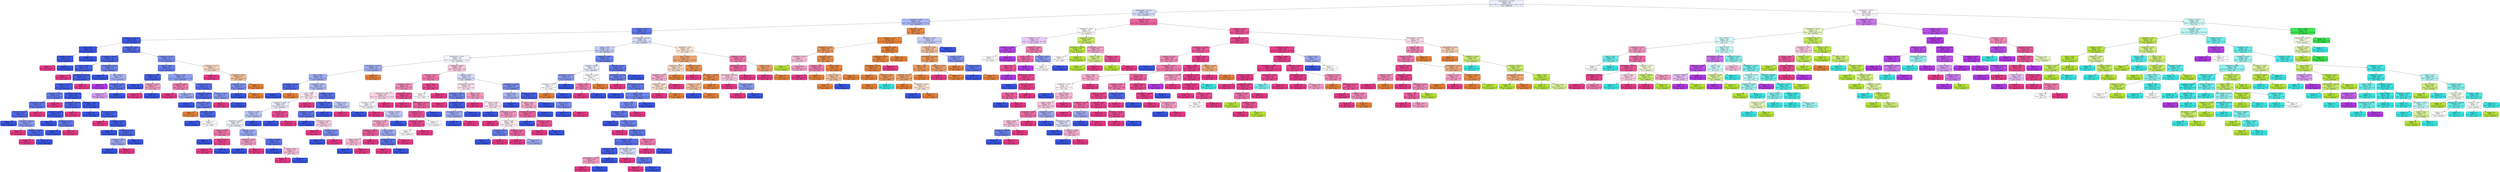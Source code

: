 digraph Tree {
node [shape=box, style="filled, rounded", color="black", fontname="helvetica"] ;
edge [fontname="helvetica"] ;
0 [label="majoraxislength <= 327.587\nentropy = 2.638\nsamples = 4278\nvalue = [962.0, 673.0, 268.0, 804.0, 1844.0, 908.0, 1346.0]\nclass = DERMASON", fillcolor="#edf0fd"] ;
1 [label="majoraxislength <= 282.139\nentropy = 1.729\nsamples = 2597\nvalue = [961, 73, 0, 6, 1844, 58, 1225]\nclass = DERMASON", fillcolor="#d5dbfa"] ;
0 -> 1 [labeldistance=2.5, labelangle=45, headlabel="True"] ;
2 [label="compactness <= 0.866\nentropy = 1.311\nsamples = 1829\nvalue = [903.0, 1.0, 0.0, 1.0, 1788.0, 7.0, 277.0]\nclass = DERMASON", fillcolor="#abb7f4"] ;
1 -> 2 ;
3 [label="perimeter <= 712.453\nentropy = 0.776\nsamples = 1272\nvalue = [62, 0, 0, 0, 1737, 7, 269]\nclass = DERMASON", fillcolor="#5e76ea"] ;
2 -> 3 ;
4 [label="equivdiameter <= 206.566\nentropy = 0.249\nsamples = 906\nvalue = [9, 0, 0, 0, 1433, 6, 34]\nclass = DERMASON", fillcolor="#405ce6"] ;
3 -> 4 ;
5 [label="extent <= 0.694\nentropy = 0.011\nsamples = 668\nvalue = [0, 0, 0, 0, 1085, 0, 1]\nclass = DERMASON", fillcolor="#3956e5"] ;
4 -> 5 ;
6 [label="aspectration <= 1.454\nentropy = 0.154\nsamples = 28\nvalue = [0, 0, 0, 0, 44, 0, 1]\nclass = DERMASON", fillcolor="#3d5ae6"] ;
5 -> 6 ;
7 [label="entropy = 0.0\nsamples = 1\nvalue = [0, 0, 0, 0, 0, 0, 1]\nclass = SIRA", fillcolor="#e53986"] ;
6 -> 7 ;
8 [label="entropy = 0.0\nsamples = 27\nvalue = [0, 0, 0, 0, 44, 0, 0]\nclass = DERMASON", fillcolor="#3956e5"] ;
6 -> 8 ;
9 [label="entropy = 0.0\nsamples = 640\nvalue = [0, 0, 0, 0, 1041, 0, 0]\nclass = DERMASON", fillcolor="#3956e5"] ;
5 -> 9 ;
10 [label="shapefactor2 <= 0.002\nentropy = 0.678\nsamples = 238\nvalue = [9, 0, 0, 0, 348, 6, 33]\nclass = DERMASON", fillcolor="#536ce8"] ;
4 -> 10 ;
11 [label="shapefactor1 <= 0.008\nentropy = 0.463\nsamples = 177\nvalue = [0, 0, 0, 0, 280, 6, 18]\nclass = DERMASON", fillcolor="#4a64e7"] ;
10 -> 11 ;
12 [label="solidity <= 0.983\nentropy = 0.349\nsamples = 162\nvalue = [0, 0, 0, 0, 257, 0, 18]\nclass = DERMASON", fillcolor="#4762e7"] ;
11 -> 12 ;
13 [label="entropy = 0.0\nsamples = 3\nvalue = [0, 0, 0, 0, 0, 0, 3]\nclass = SIRA", fillcolor="#e53986"] ;
12 -> 13 ;
14 [label="equivdiameter <= 218.498\nentropy = 0.308\nsamples = 159\nvalue = [0, 0, 0, 0, 257, 0, 15]\nclass = DERMASON", fillcolor="#4560e7"] ;
12 -> 14 ;
15 [label="shapefactor4 <= 0.996\nentropy = 0.278\nsamples = 158\nvalue = [0, 0, 0, 0, 257, 0, 13]\nclass = DERMASON", fillcolor="#435fe6"] ;
14 -> 15 ;
16 [label="aspectration <= 1.633\nentropy = 0.693\nsamples = 24\nvalue = [0, 0, 0, 0, 35, 0, 8]\nclass = DERMASON", fillcolor="#667deb"] ;
15 -> 16 ;
17 [label="shapefactor4 <= 0.996\nentropy = 0.65\nsamples = 23\nvalue = [0, 0, 0, 0, 35, 0, 7]\nclass = DERMASON", fillcolor="#6178ea"] ;
16 -> 17 ;
18 [label="perimeter <= 703.92\nentropy = 0.477\nsamples = 21\nvalue = [0, 0, 0, 0, 35, 0, 4]\nclass = DERMASON", fillcolor="#5069e8"] ;
17 -> 18 ;
19 [label="entropy = 0.0\nsamples = 14\nvalue = [0, 0, 0, 0, 25, 0, 0]\nclass = DERMASON", fillcolor="#3956e5"] ;
18 -> 19 ;
20 [label="convexarea <= 35653.0\nentropy = 0.863\nsamples = 7\nvalue = [0, 0, 0, 0, 10, 0, 4]\nclass = DERMASON", fillcolor="#889aef"] ;
18 -> 20 ;
21 [label="entropy = 0.0\nsamples = 2\nvalue = [0, 0, 0, 0, 0, 0, 3]\nclass = SIRA", fillcolor="#e53986"] ;
20 -> 21 ;
22 [label="perimeter <= 706.204\nentropy = 0.439\nsamples = 5\nvalue = [0, 0, 0, 0, 10, 0, 1]\nclass = DERMASON", fillcolor="#4d67e8"] ;
20 -> 22 ;
23 [label="entropy = 0.0\nsamples = 1\nvalue = [0, 0, 0, 0, 0, 0, 1]\nclass = SIRA", fillcolor="#e53986"] ;
22 -> 23 ;
24 [label="entropy = 0.0\nsamples = 4\nvalue = [0, 0, 0, 0, 10, 0, 0]\nclass = DERMASON", fillcolor="#3956e5"] ;
22 -> 24 ;
25 [label="entropy = 0.0\nsamples = 2\nvalue = [0, 0, 0, 0, 0, 0, 3]\nclass = SIRA", fillcolor="#e53986"] ;
17 -> 25 ;
26 [label="entropy = 0.0\nsamples = 1\nvalue = [0, 0, 0, 0, 0, 0, 1]\nclass = SIRA", fillcolor="#e53986"] ;
16 -> 26 ;
27 [label="equivdiameter <= 208.422\nentropy = 0.153\nsamples = 134\nvalue = [0, 0, 0, 0, 222, 0, 5]\nclass = DERMASON", fillcolor="#3d5ae6"] ;
15 -> 27 ;
28 [label="equivdiameter <= 208.369\nentropy = 0.414\nsamples = 21\nvalue = [0, 0, 0, 0, 33, 0, 3]\nclass = DERMASON", fillcolor="#4b65e7"] ;
27 -> 28 ;
29 [label="shapefactor1 <= 0.008\nentropy = 0.191\nsamples = 20\nvalue = [0, 0, 0, 0, 33, 0, 1]\nclass = DERMASON", fillcolor="#3f5be6"] ;
28 -> 29 ;
30 [label="entropy = 0.0\nsamples = 15\nvalue = [0, 0, 0, 0, 28, 0, 0]\nclass = DERMASON", fillcolor="#3956e5"] ;
29 -> 30 ;
31 [label="shapefactor2 <= 0.002\nentropy = 0.65\nsamples = 5\nvalue = [0, 0, 0, 0, 5, 0, 1]\nclass = DERMASON", fillcolor="#6178ea"] ;
29 -> 31 ;
32 [label="entropy = 0.0\nsamples = 4\nvalue = [0, 0, 0, 0, 5, 0, 0]\nclass = DERMASON", fillcolor="#3956e5"] ;
31 -> 32 ;
33 [label="entropy = 0.0\nsamples = 1\nvalue = [0, 0, 0, 0, 0, 0, 1]\nclass = SIRA", fillcolor="#e53986"] ;
31 -> 33 ;
34 [label="entropy = 0.0\nsamples = 1\nvalue = [0, 0, 0, 0, 0, 0, 2]\nclass = SIRA", fillcolor="#e53986"] ;
28 -> 34 ;
35 [label="perimeter <= 706.87\nentropy = 0.084\nsamples = 113\nvalue = [0, 0, 0, 0, 189, 0, 2]\nclass = DERMASON", fillcolor="#3b58e5"] ;
27 -> 35 ;
36 [label="entropy = 0.0\nsamples = 89\nvalue = [0, 0, 0, 0, 155, 0, 0]\nclass = DERMASON", fillcolor="#3956e5"] ;
35 -> 36 ;
37 [label="perimeter <= 707.249\nentropy = 0.31\nsamples = 24\nvalue = [0, 0, 0, 0, 34, 0, 2]\nclass = DERMASON", fillcolor="#4560e7"] ;
35 -> 37 ;
38 [label="entropy = 0.0\nsamples = 1\nvalue = [0, 0, 0, 0, 0, 0, 1]\nclass = SIRA", fillcolor="#e53986"] ;
37 -> 38 ;
39 [label="perimeter <= 710.185\nentropy = 0.187\nsamples = 23\nvalue = [0, 0, 0, 0, 34, 0, 1]\nclass = DERMASON", fillcolor="#3f5be6"] ;
37 -> 39 ;
40 [label="entropy = 0.0\nsamples = 16\nvalue = [0, 0, 0, 0, 24, 0, 0]\nclass = DERMASON", fillcolor="#3956e5"] ;
39 -> 40 ;
41 [label="shapefactor1 <= 0.007\nentropy = 0.439\nsamples = 7\nvalue = [0, 0, 0, 0, 10, 0, 1]\nclass = DERMASON", fillcolor="#4d67e8"] ;
39 -> 41 ;
42 [label="eccentricity <= 0.738\nentropy = 0.918\nsamples = 3\nvalue = [0, 0, 0, 0, 2, 0, 1]\nclass = DERMASON", fillcolor="#9caaf2"] ;
41 -> 42 ;
43 [label="entropy = 0.0\nsamples = 2\nvalue = [0, 0, 0, 0, 2, 0, 0]\nclass = DERMASON", fillcolor="#3956e5"] ;
42 -> 43 ;
44 [label="entropy = 0.0\nsamples = 1\nvalue = [0, 0, 0, 0, 0, 0, 1]\nclass = SIRA", fillcolor="#e53986"] ;
42 -> 44 ;
45 [label="entropy = 0.0\nsamples = 4\nvalue = [0, 0, 0, 0, 8, 0, 0]\nclass = DERMASON", fillcolor="#3956e5"] ;
41 -> 45 ;
46 [label="entropy = 0.0\nsamples = 1\nvalue = [0, 0, 0, 0, 0, 0, 2]\nclass = SIRA", fillcolor="#e53986"] ;
14 -> 46 ;
47 [label="majoraxislength <= 264.793\nentropy = 0.736\nsamples = 15\nvalue = [0, 0, 0, 0, 23, 6, 0]\nclass = DERMASON", fillcolor="#6d82ec"] ;
11 -> 47 ;
48 [label="entropy = 0.0\nsamples = 6\nvalue = [0, 0, 0, 0, 12, 0, 0]\nclass = DERMASON", fillcolor="#3956e5"] ;
47 -> 48 ;
49 [label="area <= 34231.0\nentropy = 0.937\nsamples = 9\nvalue = [0, 0, 0, 0, 11, 6, 0]\nclass = DERMASON", fillcolor="#a5b2f3"] ;
47 -> 49 ;
50 [label="entropy = 0.0\nsamples = 2\nvalue = [0, 0, 0, 0, 0, 4, 0]\nclass = HOROZ", fillcolor="#b139e5"] ;
49 -> 50 ;
51 [label="shapefactor1 <= 0.008\nentropy = 0.619\nsamples = 7\nvalue = [0, 0, 0, 0, 11, 2, 0]\nclass = DERMASON", fillcolor="#5d75ea"] ;
49 -> 51 ;
52 [label="entropy = 0.918\nsamples = 2\nvalue = [0, 0, 0, 0, 1, 2, 0]\nclass = HOROZ", fillcolor="#d89cf2"] ;
51 -> 52 ;
53 [label="entropy = 0.0\nsamples = 5\nvalue = [0, 0, 0, 0, 10, 0, 0]\nclass = DERMASON", fillcolor="#3956e5"] ;
51 -> 53 ;
54 [label="shapefactor4 <= 0.999\nentropy = 1.077\nsamples = 61\nvalue = [9, 0, 0, 0, 68, 0, 15]\nclass = DERMASON", fillcolor="#778bed"] ;
10 -> 54 ;
55 [label="solidity <= 0.989\nentropy = 0.832\nsamples = 54\nvalue = [3, 0, 0, 0, 65, 0, 12]\nclass = DERMASON", fillcolor="#657beb"] ;
54 -> 55 ;
56 [label="compactness <= 0.859\nentropy = 0.292\nsamples = 28\nvalue = [0, 0, 0, 0, 37, 0, 2]\nclass = DERMASON", fillcolor="#445fe6"] ;
55 -> 56 ;
57 [label="entropy = 0.0\nsamples = 25\nvalue = [0, 0, 0, 0, 36, 0, 0]\nclass = DERMASON", fillcolor="#3956e5"] ;
56 -> 57 ;
58 [label="shapefactor4 <= 0.995\nentropy = 0.918\nsamples = 3\nvalue = [0, 0, 0, 0, 1, 0, 2]\nclass = SIRA", fillcolor="#f29cc2"] ;
56 -> 58 ;
59 [label="entropy = 0.0\nsamples = 2\nvalue = [0, 0, 0, 0, 0, 0, 2]\nclass = SIRA", fillcolor="#e53986"] ;
58 -> 59 ;
60 [label="entropy = 0.0\nsamples = 1\nvalue = [0, 0, 0, 0, 1, 0, 0]\nclass = DERMASON", fillcolor="#3956e5"] ;
58 -> 60 ;
61 [label="solidity <= 0.989\nentropy = 1.148\nsamples = 26\nvalue = [3.0, 0.0, 0.0, 0.0, 28.0, 0.0, 10.0]\nclass = DERMASON", fillcolor="#8c9df0"] ;
55 -> 61 ;
62 [label="compactness <= 0.853\nentropy = 1.096\nsamples = 5\nvalue = [1, 0, 0, 0, 2, 0, 8]\nclass = SIRA", fillcolor="#ee7bae"] ;
61 -> 62 ;
63 [label="entropy = 0.0\nsamples = 3\nvalue = [0, 0, 0, 0, 0, 0, 8]\nclass = SIRA", fillcolor="#e53986"] ;
62 -> 63 ;
64 [label="entropy = 0.918\nsamples = 2\nvalue = [1, 0, 0, 0, 2, 0, 0]\nclass = DERMASON", fillcolor="#9caaf2"] ;
62 -> 64 ;
65 [label="perimeter <= 696.954\nentropy = 0.7\nsamples = 21\nvalue = [2, 0, 0, 0, 26, 0, 2]\nclass = DERMASON", fillcolor="#556ee9"] ;
61 -> 65 ;
66 [label="compactness <= 0.843\nentropy = 0.426\nsamples = 17\nvalue = [2, 0, 0, 0, 21, 0, 0]\nclass = DERMASON", fillcolor="#4c66e7"] ;
65 -> 66 ;
67 [label="entropy = 0.0\nsamples = 8\nvalue = [0, 0, 0, 0, 12, 0, 0]\nclass = DERMASON", fillcolor="#3956e5"] ;
66 -> 67 ;
68 [label="shapefactor2 <= 0.002\nentropy = 0.684\nsamples = 9\nvalue = [2, 0, 0, 0, 9, 0, 0]\nclass = DERMASON", fillcolor="#657ceb"] ;
66 -> 68 ;
69 [label="entropy = 0.0\nsamples = 1\nvalue = [1, 0, 0, 0, 0, 0, 0]\nclass = SEKER", fillcolor="#e58139"] ;
68 -> 69 ;
70 [label="aspectration <= 1.385\nentropy = 0.469\nsamples = 8\nvalue = [1, 0, 0, 0, 9, 0, 0]\nclass = DERMASON", fillcolor="#4f69e8"] ;
68 -> 70 ;
71 [label="entropy = 0.0\nsamples = 6\nvalue = [0, 0, 0, 0, 8, 0, 0]\nclass = DERMASON", fillcolor="#3956e5"] ;
70 -> 71 ;
72 [label="entropy = 1.0\nsamples = 2\nvalue = [1, 0, 0, 0, 1, 0, 0]\nclass = SEKER", fillcolor="#ffffff"] ;
70 -> 72 ;
73 [label="perimeter <= 698.995\nentropy = 0.863\nsamples = 4\nvalue = [0, 0, 0, 0, 5, 0, 2]\nclass = DERMASON", fillcolor="#889aef"] ;
65 -> 73 ;
74 [label="entropy = 0.0\nsamples = 1\nvalue = [0, 0, 0, 0, 0, 0, 2]\nclass = SIRA", fillcolor="#e53986"] ;
73 -> 74 ;
75 [label="entropy = 0.0\nsamples = 3\nvalue = [0, 0, 0, 0, 5, 0, 0]\nclass = DERMASON", fillcolor="#3956e5"] ;
73 -> 75 ;
76 [label="shapefactor3 <= 0.712\nentropy = 1.5\nsamples = 7\nvalue = [6, 0, 0, 0, 3, 0, 3]\nclass = SEKER", fillcolor="#f6d5bd"] ;
54 -> 76 ;
77 [label="entropy = 0.0\nsamples = 1\nvalue = [0, 0, 0, 0, 0, 0, 3]\nclass = SIRA", fillcolor="#e53986"] ;
76 -> 77 ;
78 [label="compactness <= 0.86\nentropy = 0.918\nsamples = 6\nvalue = [6, 0, 0, 0, 3, 0, 0]\nclass = SEKER", fillcolor="#f2c09c"] ;
76 -> 78 ;
79 [label="aspectration <= 1.369\nentropy = 0.811\nsamples = 3\nvalue = [1, 0, 0, 0, 3, 0, 0]\nclass = DERMASON", fillcolor="#7b8eee"] ;
78 -> 79 ;
80 [label="entropy = 0.0\nsamples = 2\nvalue = [0, 0, 0, 0, 3, 0, 0]\nclass = DERMASON", fillcolor="#3956e5"] ;
79 -> 80 ;
81 [label="entropy = 0.0\nsamples = 1\nvalue = [1, 0, 0, 0, 0, 0, 0]\nclass = SEKER", fillcolor="#e58139"] ;
79 -> 81 ;
82 [label="entropy = 0.0\nsamples = 3\nvalue = [5, 0, 0, 0, 0, 0, 0]\nclass = SEKER", fillcolor="#e58139"] ;
78 -> 82 ;
83 [label="minoraxislength <= 192.564\nentropy = 1.35\nsamples = 366\nvalue = [53, 0, 0, 0, 304, 1, 235]\nclass = DERMASON", fillcolor="#d9defa"] ;
3 -> 83 ;
84 [label="solidity <= 0.99\nentropy = 1.122\nsamples = 312\nvalue = [11, 0, 0, 0, 297, 1, 203]\nclass = DERMASON", fillcolor="#c3ccf7"] ;
83 -> 84 ;
85 [label="equivdiameter <= 220.21\nentropy = 1.123\nsamples = 237\nvalue = [6.0, 0.0, 0.0, 0.0, 195.0, 1.0, 181.0]\nclass = DERMASON", fillcolor="#f1f3fd"] ;
84 -> 85 ;
86 [label="minoraxislength <= 186.517\nentropy = 1.112\nsamples = 98\nvalue = [6, 0, 0, 0, 103, 0, 51]\nclass = DERMASON", fillcolor="#a1aef3"] ;
85 -> 86 ;
87 [label="area <= 35184.0\nentropy = 1.003\nsamples = 95\nvalue = [2, 0, 0, 0, 103, 0, 51]\nclass = DERMASON", fillcolor="#9dabf2"] ;
86 -> 87 ;
88 [label="equivdiameter <= 210.788\nentropy = 0.503\nsamples = 10\nvalue = [2, 0, 0, 0, 16, 0, 0]\nclass = DERMASON", fillcolor="#526be8"] ;
87 -> 88 ;
89 [label="entropy = 0.0\nsamples = 9\nvalue = [0, 0, 0, 0, 16, 0, 0]\nclass = DERMASON", fillcolor="#3956e5"] ;
88 -> 89 ;
90 [label="entropy = 0.0\nsamples = 1\nvalue = [2, 0, 0, 0, 0, 0, 0]\nclass = SEKER", fillcolor="#e58139"] ;
88 -> 90 ;
91 [label="convexarea <= 37773.0\nentropy = 0.95\nsamples = 85\nvalue = [0, 0, 0, 0, 87, 0, 51]\nclass = DERMASON", fillcolor="#adb9f4"] ;
87 -> 91 ;
92 [label="extent <= 0.802\nentropy = 0.997\nsamples = 49\nvalue = [0, 0, 0, 0, 38, 0, 43]\nclass = SIRA", fillcolor="#fce8f1"] ;
91 -> 92 ;
93 [label="compactness <= 0.831\nentropy = 0.998\nsamples = 45\nvalue = [0, 0, 0, 0, 38, 0, 34]\nclass = DERMASON", fillcolor="#eaedfc"] ;
92 -> 93 ;
94 [label="roundness <= 0.909\nentropy = 0.967\nsamples = 39\nvalue = [0, 0, 0, 0, 37, 0, 24]\nclass = DERMASON", fillcolor="#b9c4f6"] ;
93 -> 94 ;
95 [label="shapefactor4 <= 0.996\nentropy = 0.999\nsamples = 32\nvalue = [0, 0, 0, 0, 26, 0, 24]\nclass = DERMASON", fillcolor="#f0f2fd"] ;
94 -> 95 ;
96 [label="roundness <= 0.866\nentropy = 0.787\nsamples = 11\nvalue = [0, 0, 0, 0, 4, 0, 13]\nclass = SIRA", fillcolor="#ed76ab"] ;
95 -> 96 ;
97 [label="entropy = 0.0\nsamples = 3\nvalue = [0, 0, 0, 0, 3, 0, 0]\nclass = DERMASON", fillcolor="#3956e5"] ;
96 -> 97 ;
98 [label="area <= 37198.0\nentropy = 0.371\nsamples = 8\nvalue = [0, 0, 0, 0, 1, 0, 13]\nclass = SIRA", fillcolor="#e7488f"] ;
96 -> 98 ;
99 [label="entropy = 0.0\nsamples = 7\nvalue = [0, 0, 0, 0, 0, 0, 13]\nclass = SIRA", fillcolor="#e53986"] ;
98 -> 99 ;
100 [label="entropy = 0.0\nsamples = 1\nvalue = [0, 0, 0, 0, 1, 0, 0]\nclass = DERMASON", fillcolor="#3956e5"] ;
98 -> 100 ;
101 [label="aspectration <= 1.525\nentropy = 0.918\nsamples = 21\nvalue = [0, 0, 0, 0, 22, 0, 11]\nclass = DERMASON", fillcolor="#9caaf2"] ;
95 -> 101 ;
102 [label="shapefactor4 <= 0.998\nentropy = 0.918\nsamples = 6\nvalue = [0, 0, 0, 0, 4, 0, 8]\nclass = SIRA", fillcolor="#f29cc2"] ;
101 -> 102 ;
103 [label="entropy = 0.0\nsamples = 3\nvalue = [0, 0, 0, 0, 4, 0, 0]\nclass = DERMASON", fillcolor="#3956e5"] ;
102 -> 103 ;
104 [label="entropy = 0.0\nsamples = 3\nvalue = [0, 0, 0, 0, 0, 0, 8]\nclass = SIRA", fillcolor="#e53986"] ;
102 -> 104 ;
105 [label="perimeter <= 729.888\nentropy = 0.592\nsamples = 15\nvalue = [0, 0, 0, 0, 18, 0, 3]\nclass = DERMASON", fillcolor="#5a72e9"] ;
101 -> 105 ;
106 [label="entropy = 0.0\nsamples = 12\nvalue = [0, 0, 0, 0, 16, 0, 0]\nclass = DERMASON", fillcolor="#3956e5"] ;
105 -> 106 ;
107 [label="extent <= 0.741\nentropy = 0.971\nsamples = 3\nvalue = [0, 0, 0, 0, 2, 0, 3]\nclass = SIRA", fillcolor="#f6bdd7"] ;
105 -> 107 ;
108 [label="entropy = 0.0\nsamples = 2\nvalue = [0, 0, 0, 0, 0, 0, 3]\nclass = SIRA", fillcolor="#e53986"] ;
107 -> 108 ;
109 [label="entropy = 0.0\nsamples = 1\nvalue = [0, 0, 0, 0, 2, 0, 0]\nclass = DERMASON", fillcolor="#3956e5"] ;
107 -> 109 ;
110 [label="entropy = 0.0\nsamples = 7\nvalue = [0, 0, 0, 0, 11, 0, 0]\nclass = DERMASON", fillcolor="#3956e5"] ;
94 -> 110 ;
111 [label="aspectration <= 1.39\nentropy = 0.439\nsamples = 6\nvalue = [0, 0, 0, 0, 1, 0, 10]\nclass = SIRA", fillcolor="#e84d92"] ;
93 -> 111 ;
112 [label="entropy = 0.0\nsamples = 1\nvalue = [0, 0, 0, 0, 1, 0, 0]\nclass = DERMASON", fillcolor="#3956e5"] ;
111 -> 112 ;
113 [label="entropy = 0.0\nsamples = 5\nvalue = [0, 0, 0, 0, 0, 0, 10]\nclass = SIRA", fillcolor="#e53986"] ;
111 -> 113 ;
114 [label="entropy = 0.0\nsamples = 4\nvalue = [0, 0, 0, 0, 0, 0, 9]\nclass = SIRA", fillcolor="#e53986"] ;
92 -> 114 ;
115 [label="perimeter <= 731.734\nentropy = 0.585\nsamples = 36\nvalue = [0, 0, 0, 0, 49, 0, 8]\nclass = DERMASON", fillcolor="#5972e9"] ;
91 -> 115 ;
116 [label="shapefactor1 <= 0.007\nentropy = 0.42\nsamples = 31\nvalue = [0, 0, 0, 0, 43, 0, 4]\nclass = DERMASON", fillcolor="#4b66e7"] ;
115 -> 116 ;
117 [label="shapefactor1 <= 0.007\nentropy = 0.634\nsamples = 18\nvalue = [0, 0, 0, 0, 21, 0, 4]\nclass = DERMASON", fillcolor="#5f76ea"] ;
116 -> 117 ;
118 [label="entropy = 0.0\nsamples = 11\nvalue = [0, 0, 0, 0, 18, 0, 0]\nclass = DERMASON", fillcolor="#3956e5"] ;
117 -> 118 ;
119 [label="eccentricity <= 0.737\nentropy = 0.985\nsamples = 7\nvalue = [0, 0, 0, 0, 3, 0, 4]\nclass = SIRA", fillcolor="#f8cee1"] ;
117 -> 119 ;
120 [label="entropy = 0.0\nsamples = 3\nvalue = [0, 0, 0, 0, 0, 0, 3]\nclass = SIRA", fillcolor="#e53986"] ;
119 -> 120 ;
121 [label="aspectration <= 1.506\nentropy = 0.811\nsamples = 4\nvalue = [0, 0, 0, 0, 3, 0, 1]\nclass = DERMASON", fillcolor="#7b8eee"] ;
119 -> 121 ;
122 [label="entropy = 0.0\nsamples = 3\nvalue = [0, 0, 0, 0, 3, 0, 0]\nclass = DERMASON", fillcolor="#3956e5"] ;
121 -> 122 ;
123 [label="entropy = 0.0\nsamples = 1\nvalue = [0, 0, 0, 0, 0, 0, 1]\nclass = SIRA", fillcolor="#e53986"] ;
121 -> 123 ;
124 [label="entropy = 0.0\nsamples = 13\nvalue = [0, 0, 0, 0, 22, 0, 0]\nclass = DERMASON", fillcolor="#3956e5"] ;
116 -> 124 ;
125 [label="extent <= 0.72\nentropy = 0.971\nsamples = 5\nvalue = [0, 0, 0, 0, 6, 0, 4]\nclass = DERMASON", fillcolor="#bdc7f6"] ;
115 -> 125 ;
126 [label="entropy = 0.0\nsamples = 2\nvalue = [0, 0, 0, 0, 0, 0, 4]\nclass = SIRA", fillcolor="#e53986"] ;
125 -> 126 ;
127 [label="entropy = 0.0\nsamples = 3\nvalue = [0, 0, 0, 0, 6, 0, 0]\nclass = DERMASON", fillcolor="#3956e5"] ;
125 -> 127 ;
128 [label="entropy = 0.0\nsamples = 3\nvalue = [4, 0, 0, 0, 0, 0, 0]\nclass = SEKER", fillcolor="#e58139"] ;
86 -> 128 ;
129 [label="shapefactor4 <= 0.997\nentropy = 1.016\nsamples = 139\nvalue = [0, 0, 0, 0, 92, 1, 130]\nclass = SIRA", fillcolor="#f7c6dc"] ;
85 -> 129 ;
130 [label="eccentricity <= 0.763\nentropy = 0.87\nsamples = 63\nvalue = [0, 0, 0, 0, 25, 1, 78]\nclass = SIRA", fillcolor="#ee7aae"] ;
129 -> 130 ;
131 [label="convexarea <= 40471.0\nentropy = 0.87\nsamples = 52\nvalue = [0, 0, 0, 0, 25, 0, 61]\nclass = SIRA", fillcolor="#f08ab8"] ;
130 -> 131 ;
132 [label="shapefactor4 <= 0.997\nentropy = 0.99\nsamples = 28\nvalue = [0.0, 0.0, 0.0, 0.0, 22.0, 0.0, 28.0]\nclass = SIRA", fillcolor="#f9d5e5"] ;
131 -> 132 ;
133 [label="perimeter <= 728.292\nentropy = 1.0\nsamples = 25\nvalue = [0, 0, 0, 0, 22, 0, 21]\nclass = DERMASON", fillcolor="#f6f7fe"] ;
132 -> 133 ;
134 [label="entropy = 0.0\nsamples = 2\nvalue = [0, 0, 0, 0, 0, 0, 6]\nclass = SIRA", fillcolor="#e53986"] ;
133 -> 134 ;
135 [label="roundness <= 0.902\nentropy = 0.974\nsamples = 23\nvalue = [0, 0, 0, 0, 22, 0, 15]\nclass = DERMASON", fillcolor="#c0c9f7"] ;
133 -> 135 ;
136 [label="compactness <= 0.812\nentropy = 0.932\nsamples = 16\nvalue = [0, 0, 0, 0, 8, 0, 15]\nclass = SIRA", fillcolor="#f3a3c7"] ;
135 -> 136 ;
137 [label="shapefactor4 <= 0.995\nentropy = 0.592\nsamples = 9\nvalue = [0, 0, 0, 0, 2, 0, 12]\nclass = SIRA", fillcolor="#e95a9a"] ;
136 -> 137 ;
138 [label="solidity <= 0.987\nentropy = 0.971\nsamples = 4\nvalue = [0, 0, 0, 0, 2, 0, 3]\nclass = SIRA", fillcolor="#f6bdd7"] ;
137 -> 138 ;
139 [label="entropy = 0.0\nsamples = 2\nvalue = [0, 0, 0, 0, 2, 0, 0]\nclass = DERMASON", fillcolor="#3956e5"] ;
138 -> 139 ;
140 [label="entropy = 0.0\nsamples = 2\nvalue = [0, 0, 0, 0, 0, 0, 3]\nclass = SIRA", fillcolor="#e53986"] ;
138 -> 140 ;
141 [label="entropy = 0.0\nsamples = 5\nvalue = [0, 0, 0, 0, 0, 0, 9]\nclass = SIRA", fillcolor="#e53986"] ;
137 -> 141 ;
142 [label="area <= 39311.5\nentropy = 0.918\nsamples = 7\nvalue = [0, 0, 0, 0, 6, 0, 3]\nclass = DERMASON", fillcolor="#9caaf2"] ;
136 -> 142 ;
143 [label="perimeter <= 736.172\nentropy = 0.592\nsamples = 5\nvalue = [0, 0, 0, 0, 6, 0, 1]\nclass = DERMASON", fillcolor="#5a72e9"] ;
142 -> 143 ;
144 [label="entropy = 0.0\nsamples = 1\nvalue = [0, 0, 0, 0, 0, 0, 1]\nclass = SIRA", fillcolor="#e53986"] ;
143 -> 144 ;
145 [label="entropy = 0.0\nsamples = 4\nvalue = [0, 0, 0, 0, 6, 0, 0]\nclass = DERMASON", fillcolor="#3956e5"] ;
143 -> 145 ;
146 [label="entropy = 0.0\nsamples = 2\nvalue = [0, 0, 0, 0, 0, 0, 2]\nclass = SIRA", fillcolor="#e53986"] ;
142 -> 146 ;
147 [label="entropy = 0.0\nsamples = 7\nvalue = [0, 0, 0, 0, 14, 0, 0]\nclass = DERMASON", fillcolor="#3956e5"] ;
135 -> 147 ;
148 [label="entropy = 0.0\nsamples = 3\nvalue = [0, 0, 0, 0, 0, 0, 7]\nclass = SIRA", fillcolor="#e53986"] ;
132 -> 148 ;
149 [label="shapefactor4 <= 0.995\nentropy = 0.414\nsamples = 24\nvalue = [0, 0, 0, 0, 3, 0, 33]\nclass = SIRA", fillcolor="#e74b91"] ;
131 -> 149 ;
150 [label="entropy = 0.0\nsamples = 9\nvalue = [0, 0, 0, 0, 0, 0, 18]\nclass = SIRA", fillcolor="#e53986"] ;
149 -> 150 ;
151 [label="majoraxislength <= 281.313\nentropy = 0.65\nsamples = 15\nvalue = [0, 0, 0, 0, 3, 0, 15]\nclass = SIRA", fillcolor="#ea619e"] ;
149 -> 151 ;
152 [label="eccentricity <= 0.74\nentropy = 0.523\nsamples = 14\nvalue = [0, 0, 0, 0, 2, 0, 15]\nclass = SIRA", fillcolor="#e85396"] ;
151 -> 152 ;
153 [label="shapefactor1 <= 0.007\nentropy = 0.353\nsamples = 12\nvalue = [0, 0, 0, 0, 1, 0, 14]\nclass = SIRA", fillcolor="#e7478f"] ;
152 -> 153 ;
154 [label="entropy = 1.0\nsamples = 2\nvalue = [0, 0, 0, 0, 1, 0, 1]\nclass = DERMASON", fillcolor="#ffffff"] ;
153 -> 154 ;
155 [label="entropy = 0.0\nsamples = 10\nvalue = [0, 0, 0, 0, 0, 0, 13]\nclass = SIRA", fillcolor="#e53986"] ;
153 -> 155 ;
156 [label="entropy = 1.0\nsamples = 2\nvalue = [0, 0, 0, 0, 1, 0, 1]\nclass = DERMASON", fillcolor="#ffffff"] ;
152 -> 156 ;
157 [label="entropy = 0.0\nsamples = 1\nvalue = [0, 0, 0, 0, 1, 0, 0]\nclass = DERMASON", fillcolor="#3956e5"] ;
151 -> 157 ;
158 [label="extent <= 0.705\nentropy = 0.31\nsamples = 11\nvalue = [0, 0, 0, 0, 0, 1, 17]\nclass = SIRA", fillcolor="#e7458d"] ;
130 -> 158 ;
159 [label="entropy = 1.0\nsamples = 2\nvalue = [0, 0, 0, 0, 0, 1, 1]\nclass = HOROZ", fillcolor="#ffffff"] ;
158 -> 159 ;
160 [label="entropy = 0.0\nsamples = 9\nvalue = [0, 0, 0, 0, 0, 0, 16]\nclass = SIRA", fillcolor="#e53986"] ;
158 -> 160 ;
161 [label="roundness <= 0.911\nentropy = 0.989\nsamples = 76\nvalue = [0, 0, 0, 0, 67, 0, 52]\nclass = DERMASON", fillcolor="#d3d9f9"] ;
129 -> 161 ;
162 [label="minoraxislength <= 181.565\nentropy = 0.996\nsamples = 51\nvalue = [0, 0, 0, 0, 36, 0, 42]\nclass = SIRA", fillcolor="#fbe3ee"] ;
161 -> 162 ;
163 [label="equivdiameter <= 220.756\nentropy = 0.755\nsamples = 15\nvalue = [0, 0, 0, 0, 18, 0, 5]\nclass = DERMASON", fillcolor="#7085ec"] ;
162 -> 163 ;
164 [label="entropy = 0.0\nsamples = 2\nvalue = [0, 0, 0, 0, 0, 0, 4]\nclass = SIRA", fillcolor="#e53986"] ;
163 -> 164 ;
165 [label="shapefactor3 <= 0.633\nentropy = 0.297\nsamples = 13\nvalue = [0, 0, 0, 0, 18, 0, 1]\nclass = DERMASON", fillcolor="#445fe6"] ;
163 -> 165 ;
166 [label="minoraxislength <= 177.619\nentropy = 0.918\nsamples = 3\nvalue = [0, 0, 0, 0, 2, 0, 1]\nclass = DERMASON", fillcolor="#9caaf2"] ;
165 -> 166 ;
167 [label="entropy = 0.0\nsamples = 2\nvalue = [0, 0, 0, 0, 2, 0, 0]\nclass = DERMASON", fillcolor="#3956e5"] ;
166 -> 167 ;
168 [label="entropy = 0.0\nsamples = 1\nvalue = [0, 0, 0, 0, 0, 0, 1]\nclass = SIRA", fillcolor="#e53986"] ;
166 -> 168 ;
169 [label="entropy = 0.0\nsamples = 10\nvalue = [0, 0, 0, 0, 16, 0, 0]\nclass = DERMASON", fillcolor="#3956e5"] ;
165 -> 169 ;
170 [label="extent <= 0.736\nentropy = 0.912\nsamples = 36\nvalue = [0, 0, 0, 0, 18, 0, 37]\nclass = SIRA", fillcolor="#f299c1"] ;
162 -> 170 ;
171 [label="entropy = 0.0\nsamples = 10\nvalue = [0, 0, 0, 0, 0, 0, 16]\nclass = SIRA", fillcolor="#e53986"] ;
170 -> 171 ;
172 [label="extent <= 0.744\nentropy = 0.996\nsamples = 26\nvalue = [0, 0, 0, 0, 18, 0, 21]\nclass = SIRA", fillcolor="#fbe3ee"] ;
170 -> 172 ;
173 [label="entropy = 0.0\nsamples = 5\nvalue = [0, 0, 0, 0, 8, 0, 0]\nclass = DERMASON", fillcolor="#3956e5"] ;
172 -> 173 ;
174 [label="minoraxislength <= 183.883\nentropy = 0.907\nsamples = 21\nvalue = [0, 0, 0, 0, 10, 0, 21]\nclass = SIRA", fillcolor="#f197c0"] ;
172 -> 174 ;
175 [label="entropy = 0.0\nsamples = 6\nvalue = [0, 0, 0, 0, 0, 0, 10]\nclass = SIRA", fillcolor="#e53986"] ;
174 -> 175 ;
176 [label="solidity <= 0.989\nentropy = 0.998\nsamples = 15\nvalue = [0, 0, 0, 0, 10, 0, 11]\nclass = SIRA", fillcolor="#fdedf4"] ;
174 -> 176 ;
177 [label="aspectration <= 1.494\nentropy = 0.722\nsamples = 8\nvalue = [0, 0, 0, 0, 8, 0, 2]\nclass = DERMASON", fillcolor="#6a80ec"] ;
176 -> 177 ;
178 [label="entropy = 0.0\nsamples = 6\nvalue = [0, 0, 0, 0, 8, 0, 0]\nclass = DERMASON", fillcolor="#3956e5"] ;
177 -> 178 ;
179 [label="entropy = 0.0\nsamples = 2\nvalue = [0, 0, 0, 0, 0, 0, 2]\nclass = SIRA", fillcolor="#e53986"] ;
177 -> 179 ;
180 [label="aspectration <= 1.495\nentropy = 0.684\nsamples = 7\nvalue = [0, 0, 0, 0, 2, 0, 9]\nclass = SIRA", fillcolor="#eb65a1"] ;
176 -> 180 ;
181 [label="entropy = 0.0\nsamples = 5\nvalue = [0, 0, 0, 0, 0, 0, 8]\nclass = SIRA", fillcolor="#e53986"] ;
180 -> 181 ;
182 [label="entropy = 0.918\nsamples = 2\nvalue = [0, 0, 0, 0, 2, 0, 1]\nclass = DERMASON", fillcolor="#9caaf2"] ;
180 -> 182 ;
183 [label="equivdiameter <= 223.608\nentropy = 0.801\nsamples = 25\nvalue = [0, 0, 0, 0, 31, 0, 10]\nclass = DERMASON", fillcolor="#798ded"] ;
161 -> 183 ;
184 [label="extent <= 0.772\nentropy = 0.943\nsamples = 17\nvalue = [0, 0, 0, 0, 16, 0, 9]\nclass = DERMASON", fillcolor="#a8b5f4"] ;
183 -> 184 ;
185 [label="entropy = 0.0\nsamples = 7\nvalue = [0, 0, 0, 0, 11, 0, 0]\nclass = DERMASON", fillcolor="#3956e5"] ;
184 -> 185 ;
186 [label="extent <= 0.792\nentropy = 0.94\nsamples = 10\nvalue = [0, 0, 0, 0, 5, 0, 9]\nclass = SIRA", fillcolor="#f3a7c9"] ;
184 -> 186 ;
187 [label="minoraxislength <= 182.287\nentropy = 0.684\nsamples = 7\nvalue = [0, 0, 0, 0, 2, 0, 9]\nclass = SIRA", fillcolor="#eb65a1"] ;
186 -> 187 ;
188 [label="entropy = 0.0\nsamples = 1\nvalue = [0, 0, 0, 0, 1, 0, 0]\nclass = DERMASON", fillcolor="#3956e5"] ;
187 -> 188 ;
189 [label="roundness <= 0.934\nentropy = 0.469\nsamples = 6\nvalue = [0, 0, 0, 0, 1, 0, 9]\nclass = SIRA", fillcolor="#e84f93"] ;
187 -> 189 ;
190 [label="entropy = 0.0\nsamples = 5\nvalue = [0, 0, 0, 0, 0, 0, 9]\nclass = SIRA", fillcolor="#e53986"] ;
189 -> 190 ;
191 [label="entropy = 0.0\nsamples = 1\nvalue = [0, 0, 0, 0, 1, 0, 0]\nclass = DERMASON", fillcolor="#3956e5"] ;
189 -> 191 ;
192 [label="entropy = 0.0\nsamples = 3\nvalue = [0, 0, 0, 0, 3, 0, 0]\nclass = DERMASON", fillcolor="#3956e5"] ;
186 -> 192 ;
193 [label="shapefactor3 <= 0.688\nentropy = 0.337\nsamples = 8\nvalue = [0, 0, 0, 0, 15, 0, 1]\nclass = DERMASON", fillcolor="#4661e7"] ;
183 -> 193 ;
194 [label="entropy = 0.0\nsamples = 5\nvalue = [0, 0, 0, 0, 12, 0, 0]\nclass = DERMASON", fillcolor="#3956e5"] ;
193 -> 194 ;
195 [label="area <= 40557.0\nentropy = 0.811\nsamples = 3\nvalue = [0, 0, 0, 0, 3, 0, 1]\nclass = DERMASON", fillcolor="#7b8eee"] ;
193 -> 195 ;
196 [label="entropy = 0.0\nsamples = 2\nvalue = [0, 0, 0, 0, 3, 0, 0]\nclass = DERMASON", fillcolor="#3956e5"] ;
195 -> 196 ;
197 [label="entropy = 0.0\nsamples = 1\nvalue = [0, 0, 0, 0, 0, 0, 1]\nclass = SIRA", fillcolor="#e53986"] ;
195 -> 197 ;
198 [label="shapefactor1 <= 0.007\nentropy = 0.885\nsamples = 75\nvalue = [5, 0, 0, 0, 102, 0, 22]\nclass = DERMASON", fillcolor="#6b81ec"] ;
84 -> 198 ;
199 [label="perimeter <= 738.966\nentropy = 1.531\nsamples = 10\nvalue = [5, 0, 0, 0, 6, 0, 3]\nclass = DERMASON", fillcolor="#e9ecfc"] ;
198 -> 199 ;
200 [label="equivdiameter <= 227.577\nentropy = 0.863\nsamples = 5\nvalue = [2, 0, 0, 0, 5, 0, 0]\nclass = DERMASON", fillcolor="#889aef"] ;
199 -> 200 ;
201 [label="shapefactor2 <= 0.002\nentropy = 1.0\nsamples = 4\nvalue = [2, 0, 0, 0, 2, 0, 0]\nclass = SEKER", fillcolor="#ffffff"] ;
200 -> 201 ;
202 [label="entropy = 0.0\nsamples = 2\nvalue = [2, 0, 0, 0, 0, 0, 0]\nclass = SEKER", fillcolor="#e58139"] ;
201 -> 202 ;
203 [label="entropy = 0.0\nsamples = 2\nvalue = [0, 0, 0, 0, 2, 0, 0]\nclass = DERMASON", fillcolor="#3956e5"] ;
201 -> 203 ;
204 [label="entropy = 0.0\nsamples = 1\nvalue = [0, 0, 0, 0, 3, 0, 0]\nclass = DERMASON", fillcolor="#3956e5"] ;
200 -> 204 ;
205 [label="shapefactor4 <= 0.998\nentropy = 1.449\nsamples = 5\nvalue = [3, 0, 0, 0, 1, 0, 3]\nclass = SEKER", fillcolor="#ffffff"] ;
199 -> 205 ;
206 [label="solidity <= 0.991\nentropy = 0.811\nsamples = 3\nvalue = [0, 0, 0, 0, 1, 0, 3]\nclass = SIRA", fillcolor="#ee7bae"] ;
205 -> 206 ;
207 [label="entropy = 0.0\nsamples = 2\nvalue = [0, 0, 0, 0, 0, 0, 3]\nclass = SIRA", fillcolor="#e53986"] ;
206 -> 207 ;
208 [label="entropy = 0.0\nsamples = 1\nvalue = [0, 0, 0, 0, 1, 0, 0]\nclass = DERMASON", fillcolor="#3956e5"] ;
206 -> 208 ;
209 [label="entropy = 0.0\nsamples = 2\nvalue = [3, 0, 0, 0, 0, 0, 0]\nclass = SEKER", fillcolor="#e58139"] ;
205 -> 209 ;
210 [label="aspectration <= 1.542\nentropy = 0.647\nsamples = 65\nvalue = [0, 0, 0, 0, 96, 0, 19]\nclass = DERMASON", fillcolor="#6077ea"] ;
198 -> 210 ;
211 [label="minoraxislength <= 178.861\nentropy = 0.735\nsamples = 54\nvalue = [0, 0, 0, 0, 73, 0, 19]\nclass = DERMASON", fillcolor="#6d82ec"] ;
210 -> 211 ;
212 [label="entropy = 0.0\nsamples = 2\nvalue = [0, 0, 0, 0, 0, 0, 3]\nclass = SIRA", fillcolor="#e53986"] ;
211 -> 212 ;
213 [label="minoraxislength <= 180.161\nentropy = 0.68\nsamples = 52\nvalue = [0, 0, 0, 0, 73, 0, 16]\nclass = DERMASON", fillcolor="#647beb"] ;
211 -> 213 ;
214 [label="entropy = 0.0\nsamples = 6\nvalue = [0, 0, 0, 0, 11, 0, 0]\nclass = DERMASON", fillcolor="#3956e5"] ;
213 -> 214 ;
215 [label="solidity <= 0.992\nentropy = 0.732\nsamples = 46\nvalue = [0.0, 0.0, 0.0, 0.0, 62.0, 0.0, 16.0]\nclass = DERMASON", fillcolor="#6c82ec"] ;
213 -> 215 ;
216 [label="solidity <= 0.991\nentropy = 0.793\nsamples = 40\nvalue = [0, 0, 0, 0, 51, 0, 16]\nclass = DERMASON", fillcolor="#778bed"] ;
215 -> 216 ;
217 [label="convexarea <= 38260.5\nentropy = 0.674\nsamples = 37\nvalue = [0, 0, 0, 0, 51, 0, 11]\nclass = DERMASON", fillcolor="#647aeb"] ;
216 -> 217 ;
218 [label="entropy = 0.0\nsamples = 4\nvalue = [0, 0, 0, 0, 9, 0, 0]\nclass = DERMASON", fillcolor="#3956e5"] ;
217 -> 218 ;
219 [label="perimeter <= 717.413\nentropy = 0.737\nsamples = 33\nvalue = [0, 0, 0, 0, 42, 0, 11]\nclass = DERMASON", fillcolor="#6d82ec"] ;
217 -> 219 ;
220 [label="entropy = 0.0\nsamples = 2\nvalue = [0, 0, 0, 0, 0, 0, 2]\nclass = SIRA", fillcolor="#e53986"] ;
219 -> 220 ;
221 [label="shapefactor4 <= 0.999\nentropy = 0.672\nsamples = 31\nvalue = [0, 0, 0, 0, 42, 0, 9]\nclass = DERMASON", fillcolor="#637aeb"] ;
219 -> 221 ;
222 [label="roundness <= 0.931\nentropy = 0.551\nsamples = 28\nvalue = [0.0, 0.0, 0.0, 0.0, 41.0, 0.0, 6.0]\nclass = DERMASON", fillcolor="#566fe9"] ;
221 -> 222 ;
223 [label="roundness <= 0.912\nentropy = 0.297\nsamples = 23\nvalue = [0, 0, 0, 0, 36, 0, 2]\nclass = DERMASON", fillcolor="#445fe6"] ;
222 -> 223 ;
224 [label="minoraxislength <= 186.137\nentropy = 0.918\nsamples = 3\nvalue = [0, 0, 0, 0, 1, 0, 2]\nclass = SIRA", fillcolor="#f29cc2"] ;
223 -> 224 ;
225 [label="entropy = 0.0\nsamples = 2\nvalue = [0, 0, 0, 0, 0, 0, 2]\nclass = SIRA", fillcolor="#e53986"] ;
224 -> 225 ;
226 [label="entropy = 0.0\nsamples = 1\nvalue = [0, 0, 0, 0, 1, 0, 0]\nclass = DERMASON", fillcolor="#3956e5"] ;
224 -> 226 ;
227 [label="entropy = 0.0\nsamples = 20\nvalue = [0, 0, 0, 0, 35, 0, 0]\nclass = DERMASON", fillcolor="#3956e5"] ;
223 -> 227 ;
228 [label="minoraxislength <= 185.855\nentropy = 0.991\nsamples = 5\nvalue = [0, 0, 0, 0, 5, 0, 4]\nclass = DERMASON", fillcolor="#d7ddfa"] ;
222 -> 228 ;
229 [label="entropy = 0.0\nsamples = 1\nvalue = [0, 0, 0, 0, 0, 0, 3]\nclass = SIRA", fillcolor="#e53986"] ;
228 -> 229 ;
230 [label="solidity <= 0.99\nentropy = 0.65\nsamples = 4\nvalue = [0, 0, 0, 0, 5, 0, 1]\nclass = DERMASON", fillcolor="#6178ea"] ;
228 -> 230 ;
231 [label="entropy = 0.0\nsamples = 1\nvalue = [0, 0, 0, 0, 0, 0, 1]\nclass = SIRA", fillcolor="#e53986"] ;
230 -> 231 ;
232 [label="entropy = 0.0\nsamples = 3\nvalue = [0, 0, 0, 0, 5, 0, 0]\nclass = DERMASON", fillcolor="#3956e5"] ;
230 -> 232 ;
233 [label="roundness <= 0.924\nentropy = 0.811\nsamples = 3\nvalue = [0, 0, 0, 0, 1, 0, 3]\nclass = SIRA", fillcolor="#ee7bae"] ;
221 -> 233 ;
234 [label="entropy = 0.0\nsamples = 2\nvalue = [0, 0, 0, 0, 0, 0, 3]\nclass = SIRA", fillcolor="#e53986"] ;
233 -> 234 ;
235 [label="entropy = 0.0\nsamples = 1\nvalue = [0, 0, 0, 0, 1, 0, 0]\nclass = DERMASON", fillcolor="#3956e5"] ;
233 -> 235 ;
236 [label="entropy = 0.0\nsamples = 3\nvalue = [0, 0, 0, 0, 0, 0, 5]\nclass = SIRA", fillcolor="#e53986"] ;
216 -> 236 ;
237 [label="entropy = 0.0\nsamples = 6\nvalue = [0, 0, 0, 0, 11, 0, 0]\nclass = DERMASON", fillcolor="#3956e5"] ;
215 -> 237 ;
238 [label="entropy = 0.0\nsamples = 11\nvalue = [0, 0, 0, 0, 23, 0, 0]\nclass = DERMASON", fillcolor="#3956e5"] ;
210 -> 238 ;
239 [label="aspectration <= 1.382\nentropy = 1.326\nsamples = 54\nvalue = [42, 0, 0, 0, 7, 0, 32]\nclass = SEKER", fillcolor="#fae5d7"] ;
83 -> 239 ;
240 [label="area <= 41149.5\nentropy = 0.922\nsamples = 34\nvalue = [38.0, 0.0, 0.0, 0.0, 2.0, 0.0, 9.0]\nclass = SEKER", fillcolor="#eca46f"] ;
239 -> 240 ;
241 [label="shapefactor1 <= 0.007\nentropy = 0.977\nsamples = 11\nvalue = [10, 0, 0, 0, 0, 0, 7]\nclass = SEKER", fillcolor="#f7d9c4"] ;
240 -> 241 ;
242 [label="shapefactor1 <= 0.007\nentropy = 0.946\nsamples = 8\nvalue = [4, 0, 0, 0, 0, 0, 7]\nclass = SIRA", fillcolor="#f4aacb"] ;
241 -> 242 ;
243 [label="shapefactor1 <= 0.006\nentropy = 0.985\nsamples = 5\nvalue = [4, 0, 0, 0, 0, 0, 3]\nclass = SEKER", fillcolor="#f8e0ce"] ;
242 -> 243 ;
244 [label="entropy = 0.0\nsamples = 1\nvalue = [0, 0, 0, 0, 0, 0, 3]\nclass = SIRA", fillcolor="#e53986"] ;
243 -> 244 ;
245 [label="entropy = 0.0\nsamples = 4\nvalue = [4, 0, 0, 0, 0, 0, 0]\nclass = SEKER", fillcolor="#e58139"] ;
243 -> 245 ;
246 [label="entropy = 0.0\nsamples = 3\nvalue = [0, 0, 0, 0, 0, 0, 4]\nclass = SIRA", fillcolor="#e53986"] ;
242 -> 246 ;
247 [label="entropy = 0.0\nsamples = 3\nvalue = [6, 0, 0, 0, 0, 0, 0]\nclass = SEKER", fillcolor="#e58139"] ;
241 -> 247 ;
248 [label="shapefactor4 <= 0.996\nentropy = 0.669\nsamples = 23\nvalue = [28, 0, 0, 0, 2, 0, 2]\nclass = SEKER", fillcolor="#e89253"] ;
240 -> 248 ;
249 [label="entropy = 0.0\nsamples = 2\nvalue = [0, 0, 0, 0, 0, 0, 2]\nclass = SIRA", fillcolor="#e53986"] ;
248 -> 249 ;
250 [label="equivdiameter <= 229.899\nentropy = 0.353\nsamples = 21\nvalue = [28, 0, 0, 0, 2, 0, 0]\nclass = SEKER", fillcolor="#e78a47"] ;
248 -> 250 ;
251 [label="roundness <= 0.944\nentropy = 0.918\nsamples = 4\nvalue = [4, 0, 0, 0, 2, 0, 0]\nclass = SEKER", fillcolor="#f2c09c"] ;
250 -> 251 ;
252 [label="entropy = 0.0\nsamples = 2\nvalue = [0, 0, 0, 0, 2, 0, 0]\nclass = DERMASON", fillcolor="#3956e5"] ;
251 -> 252 ;
253 [label="entropy = 0.0\nsamples = 2\nvalue = [4, 0, 0, 0, 0, 0, 0]\nclass = SEKER", fillcolor="#e58139"] ;
251 -> 253 ;
254 [label="entropy = 0.0\nsamples = 17\nvalue = [24, 0, 0, 0, 0, 0, 0]\nclass = SEKER", fillcolor="#e58139"] ;
250 -> 254 ;
255 [label="shapefactor4 <= 0.999\nentropy = 1.136\nsamples = 20\nvalue = [4, 0, 0, 0, 5, 0, 23]\nclass = SIRA", fillcolor="#ee7bae"] ;
239 -> 255 ;
256 [label="majoraxislength <= 274.562\nentropy = 0.691\nsamples = 16\nvalue = [0, 0, 0, 0, 5, 0, 22]\nclass = SIRA", fillcolor="#eb66a2"] ;
255 -> 256 ;
257 [label="majoraxislength <= 270.947\nentropy = 0.98\nsamples = 6\nvalue = [0, 0, 0, 0, 5, 0, 7]\nclass = SIRA", fillcolor="#f8c6dc"] ;
256 -> 257 ;
258 [label="entropy = 0.0\nsamples = 2\nvalue = [0, 0, 0, 0, 0, 0, 5]\nclass = SIRA", fillcolor="#e53986"] ;
257 -> 258 ;
259 [label="eccentricity <= 0.693\nentropy = 0.863\nsamples = 4\nvalue = [0, 0, 0, 0, 5, 0, 2]\nclass = DERMASON", fillcolor="#889aef"] ;
257 -> 259 ;
260 [label="entropy = 0.0\nsamples = 1\nvalue = [0, 0, 0, 0, 0, 0, 2]\nclass = SIRA", fillcolor="#e53986"] ;
259 -> 260 ;
261 [label="entropy = 0.0\nsamples = 3\nvalue = [0, 0, 0, 0, 5, 0, 0]\nclass = DERMASON", fillcolor="#3956e5"] ;
259 -> 261 ;
262 [label="entropy = 0.0\nsamples = 10\nvalue = [0, 0, 0, 0, 0, 0, 15]\nclass = SIRA", fillcolor="#e53986"] ;
256 -> 262 ;
263 [label="solidity <= 0.991\nentropy = 0.722\nsamples = 4\nvalue = [4, 0, 0, 0, 0, 0, 1]\nclass = SEKER", fillcolor="#eca06a"] ;
255 -> 263 ;
264 [label="entropy = 0.0\nsamples = 1\nvalue = [0, 0, 0, 0, 0, 0, 1]\nclass = SIRA", fillcolor="#e53986"] ;
263 -> 264 ;
265 [label="entropy = 0.0\nsamples = 3\nvalue = [4, 0, 0, 0, 0, 0, 0]\nclass = SEKER", fillcolor="#e58139"] ;
263 -> 265 ;
266 [label="shapefactor1 <= 0.007\nentropy = 0.411\nsamples = 557\nvalue = [841, 1, 0, 1, 51, 0, 8]\nclass = SEKER", fillcolor="#e78a47"] ;
2 -> 266 ;
267 [label="shapefactor3 <= 0.76\nentropy = 0.115\nsamples = 503\nvalue = [807.0, 1.0, 0.0, 1.0, 2.0, 0.0, 6.0]\nclass = SEKER", fillcolor="#e5833b"] ;
266 -> 267 ;
268 [label="shapefactor4 <= 0.996\nentropy = 0.842\nsamples = 33\nvalue = [42, 1, 0, 0, 2, 0, 5]\nclass = SEKER", fillcolor="#ea975c"] ;
267 -> 268 ;
269 [label="shapefactor4 <= 0.992\nentropy = 1.5\nsamples = 3\nvalue = [0, 1, 0, 0, 1, 0, 2]\nclass = SIRA", fillcolor="#f6bdd7"] ;
268 -> 269 ;
270 [label="entropy = 0.0\nsamples = 1\nvalue = [0, 1, 0, 0, 0, 0, 0]\nclass = BARBUNYA", fillcolor="#b7e539"] ;
269 -> 270 ;
271 [label="entropy = 0.918\nsamples = 2\nvalue = [0, 0, 0, 0, 1, 0, 2]\nclass = SIRA", fillcolor="#f29cc2"] ;
269 -> 271 ;
272 [label="aspectration <= 1.314\nentropy = 0.497\nsamples = 30\nvalue = [42, 0, 0, 0, 1, 0, 3]\nclass = SEKER", fillcolor="#e78d4b"] ;
268 -> 272 ;
273 [label="roundness <= 0.93\nentropy = 0.811\nsamples = 3\nvalue = [1, 0, 0, 0, 0, 0, 3]\nclass = SIRA", fillcolor="#ee7bae"] ;
272 -> 273 ;
274 [label="entropy = 0.0\nsamples = 2\nvalue = [0, 0, 0, 0, 0, 0, 3]\nclass = SIRA", fillcolor="#e53986"] ;
273 -> 274 ;
275 [label="entropy = 0.0\nsamples = 1\nvalue = [1, 0, 0, 0, 0, 0, 0]\nclass = SEKER", fillcolor="#e58139"] ;
273 -> 275 ;
276 [label="solidity <= 0.988\nentropy = 0.162\nsamples = 27\nvalue = [41, 0, 0, 0, 1, 0, 0]\nclass = SEKER", fillcolor="#e6843e"] ;
272 -> 276 ;
277 [label="extent <= 0.781\nentropy = 0.918\nsamples = 3\nvalue = [2, 0, 0, 0, 1, 0, 0]\nclass = SEKER", fillcolor="#f2c09c"] ;
276 -> 277 ;
278 [label="entropy = 0.0\nsamples = 2\nvalue = [2, 0, 0, 0, 0, 0, 0]\nclass = SEKER", fillcolor="#e58139"] ;
277 -> 278 ;
279 [label="entropy = 0.0\nsamples = 1\nvalue = [0, 0, 0, 0, 1, 0, 0]\nclass = DERMASON", fillcolor="#3956e5"] ;
277 -> 279 ;
280 [label="entropy = 0.0\nsamples = 24\nvalue = [39, 0, 0, 0, 0, 0, 0]\nclass = SEKER", fillcolor="#e58139"] ;
276 -> 280 ;
281 [label="compactness <= 0.881\nentropy = 0.029\nsamples = 470\nvalue = [765, 0, 0, 1, 0, 0, 1]\nclass = SEKER", fillcolor="#e5813a"] ;
267 -> 281 ;
282 [label="compactness <= 0.881\nentropy = 0.223\nsamples = 47\nvalue = [65, 0, 0, 1, 0, 0, 1]\nclass = SEKER", fillcolor="#e6853f"] ;
281 -> 282 ;
283 [label="majoraxislength <= 274.45\nentropy = 0.113\nsamples = 46\nvalue = [65, 0, 0, 1, 0, 0, 0]\nclass = SEKER", fillcolor="#e5833c"] ;
282 -> 283 ;
284 [label="entropy = 0.0\nsamples = 41\nvalue = [59, 0, 0, 0, 0, 0, 0]\nclass = SEKER", fillcolor="#e58139"] ;
283 -> 284 ;
285 [label="compactness <= 0.877\nentropy = 0.592\nsamples = 5\nvalue = [6, 0, 0, 1, 0, 0, 0]\nclass = SEKER", fillcolor="#e9965a"] ;
283 -> 285 ;
286 [label="entropy = 0.0\nsamples = 4\nvalue = [6, 0, 0, 0, 0, 0, 0]\nclass = SEKER", fillcolor="#e58139"] ;
285 -> 286 ;
287 [label="entropy = 0.0\nsamples = 1\nvalue = [0, 0, 0, 1, 0, 0, 0]\nclass = CALI", fillcolor="#39e5e2"] ;
285 -> 287 ;
288 [label="entropy = 0.0\nsamples = 1\nvalue = [0, 0, 0, 0, 0, 0, 1]\nclass = SIRA", fillcolor="#e53986"] ;
282 -> 288 ;
289 [label="entropy = 0.0\nsamples = 423\nvalue = [700, 0, 0, 0, 0, 0, 0]\nclass = SEKER", fillcolor="#e58139"] ;
281 -> 289 ;
290 [label="shapefactor1 <= 0.007\nentropy = 1.114\nsamples = 54\nvalue = [34.0, 0.0, 0.0, 0.0, 49.0, 0.0, 2.0]\nclass = DERMASON", fillcolor="#c5cdf7"] ;
266 -> 290 ;
291 [label="eccentricity <= 0.646\nentropy = 1.092\nsamples = 32\nvalue = [34, 0, 0, 0, 15, 0, 2]\nclass = SEKER", fillcolor="#f1bc96"] ;
290 -> 291 ;
292 [label="majoraxislength <= 232.601\nentropy = 0.803\nsamples = 23\nvalue = [30, 0, 0, 0, 4, 0, 2]\nclass = SEKER", fillcolor="#ea995e"] ;
291 -> 292 ;
293 [label="solidity <= 0.991\nentropy = 0.619\nsamples = 17\nvalue = [22, 0, 0, 0, 4, 0, 0]\nclass = SEKER", fillcolor="#ea985d"] ;
292 -> 293 ;
294 [label="aspectration <= 1.243\nentropy = 0.742\nsamples = 12\nvalue = [15, 0, 0, 0, 4, 0, 0]\nclass = SEKER", fillcolor="#eca36e"] ;
293 -> 294 ;
295 [label="entropy = 0.0\nsamples = 6\nvalue = [10, 0, 0, 0, 0, 0, 0]\nclass = SEKER", fillcolor="#e58139"] ;
294 -> 295 ;
296 [label="aspectration <= 1.303\nentropy = 0.991\nsamples = 6\nvalue = [5, 0, 0, 0, 4, 0, 0]\nclass = SEKER", fillcolor="#fae6d7"] ;
294 -> 296 ;
297 [label="entropy = 0.0\nsamples = 4\nvalue = [0, 0, 0, 0, 4, 0, 0]\nclass = DERMASON", fillcolor="#3956e5"] ;
296 -> 297 ;
298 [label="entropy = 0.0\nsamples = 2\nvalue = [5, 0, 0, 0, 0, 0, 0]\nclass = SEKER", fillcolor="#e58139"] ;
296 -> 298 ;
299 [label="entropy = 0.0\nsamples = 5\nvalue = [7, 0, 0, 0, 0, 0, 0]\nclass = SEKER", fillcolor="#e58139"] ;
293 -> 299 ;
300 [label="shapefactor3 <= 0.768\nentropy = 0.722\nsamples = 6\nvalue = [8, 0, 0, 0, 0, 0, 2]\nclass = SEKER", fillcolor="#eca06a"] ;
292 -> 300 ;
301 [label="entropy = 0.0\nsamples = 2\nvalue = [0, 0, 0, 0, 0, 0, 2]\nclass = SIRA", fillcolor="#e53986"] ;
300 -> 301 ;
302 [label="entropy = 0.0\nsamples = 4\nvalue = [8, 0, 0, 0, 0, 0, 0]\nclass = SEKER", fillcolor="#e58139"] ;
300 -> 302 ;
303 [label="roundness <= 0.905\nentropy = 0.837\nsamples = 9\nvalue = [4, 0, 0, 0, 11, 0, 0]\nclass = DERMASON", fillcolor="#8193ee"] ;
291 -> 303 ;
304 [label="entropy = 0.0\nsamples = 1\nvalue = [2, 0, 0, 0, 0, 0, 0]\nclass = SEKER", fillcolor="#e58139"] ;
303 -> 304 ;
305 [label="eccentricity <= 0.655\nentropy = 0.619\nsamples = 8\nvalue = [2, 0, 0, 0, 11, 0, 0]\nclass = DERMASON", fillcolor="#5d75ea"] ;
303 -> 305 ;
306 [label="entropy = 0.0\nsamples = 6\nvalue = [0, 0, 0, 0, 11, 0, 0]\nclass = DERMASON", fillcolor="#3956e5"] ;
305 -> 306 ;
307 [label="entropy = 0.0\nsamples = 2\nvalue = [2, 0, 0, 0, 0, 0, 0]\nclass = SEKER", fillcolor="#e58139"] ;
305 -> 307 ;
308 [label="entropy = 0.0\nsamples = 22\nvalue = [0, 0, 0, 0, 34, 0, 0]\nclass = DERMASON", fillcolor="#3956e5"] ;
290 -> 308 ;
309 [label="roundness <= 0.851\nentropy = 1.154\nsamples = 768\nvalue = [58.0, 72.0, 0.0, 5.0, 56.0, 51.0, 948.0]\nclass = SIRA", fillcolor="#eb64a0"] ;
1 -> 309 ;
310 [label="shapefactor3 <= 0.603\nentropy = 1.837\nsamples = 99\nvalue = [2, 52, 0, 0, 6, 49, 45]\nclass = BARBUNYA", fillcolor="#fdfef9"] ;
309 -> 310 ;
311 [label="shapefactor3 <= 0.54\nentropy = 1.341\nsamples = 62\nvalue = [0.0, 1.0, 0.0, 0.0, 6.0, 49.0, 34.0]\nclass = HOROZ", fillcolor="#eacaf8"] ;
310 -> 311 ;
312 [label="shapefactor1 <= 0.008\nentropy = 0.348\nsamples = 32\nvalue = [0, 0, 0, 0, 0, 43, 3]\nclass = HOROZ", fillcolor="#b647e7"] ;
311 -> 312 ;
313 [label="entropy = 1.0\nsamples = 2\nvalue = [0, 0, 0, 0, 0, 3, 3]\nclass = HOROZ", fillcolor="#ffffff"] ;
312 -> 313 ;
314 [label="entropy = 0.0\nsamples = 30\nvalue = [0, 0, 0, 0, 0, 40, 0]\nclass = HOROZ", fillcolor="#b139e5"] ;
312 -> 314 ;
315 [label="shapefactor4 <= 0.997\nentropy = 1.264\nsamples = 30\nvalue = [0, 1, 0, 0, 6, 6, 31]\nclass = SIRA", fillcolor="#ee7daf"] ;
311 -> 315 ;
316 [label="extent <= 0.799\nentropy = 0.913\nsamples = 26\nvalue = [0, 0, 0, 0, 2, 6, 30]\nclass = SIRA", fillcolor="#ec6aa4"] ;
315 -> 316 ;
317 [label="extent <= 0.65\nentropy = 0.64\nsamples = 23\nvalue = [0, 0, 0, 0, 2, 2, 30]\nclass = SIRA", fillcolor="#e85295"] ;
316 -> 317 ;
318 [label="entropy = 0.0\nsamples = 2\nvalue = [0, 0, 0, 0, 0, 2, 0]\nclass = HOROZ", fillcolor="#b139e5"] ;
317 -> 318 ;
319 [label="majoraxislength <= 285.778\nentropy = 0.337\nsamples = 21\nvalue = [0, 0, 0, 0, 2, 0, 30]\nclass = SIRA", fillcolor="#e7468e"] ;
317 -> 319 ;
320 [label="entropy = 0.0\nsamples = 1\nvalue = [0, 0, 0, 0, 1, 0, 0]\nclass = DERMASON", fillcolor="#3956e5"] ;
319 -> 320 ;
321 [label="aspectration <= 1.675\nentropy = 0.206\nsamples = 20\nvalue = [0, 0, 0, 0, 1, 0, 30]\nclass = SIRA", fillcolor="#e6408a"] ;
319 -> 321 ;
322 [label="extent <= 0.682\nentropy = 0.65\nsamples = 3\nvalue = [0, 0, 0, 0, 1, 0, 5]\nclass = SIRA", fillcolor="#ea619e"] ;
321 -> 322 ;
323 [label="entropy = 0.0\nsamples = 1\nvalue = [0, 0, 0, 0, 1, 0, 0]\nclass = DERMASON", fillcolor="#3956e5"] ;
322 -> 323 ;
324 [label="entropy = 0.0\nsamples = 2\nvalue = [0, 0, 0, 0, 0, 0, 5]\nclass = SIRA", fillcolor="#e53986"] ;
322 -> 324 ;
325 [label="entropy = 0.0\nsamples = 17\nvalue = [0, 0, 0, 0, 0, 0, 25]\nclass = SIRA", fillcolor="#e53986"] ;
321 -> 325 ;
326 [label="entropy = 0.0\nsamples = 3\nvalue = [0, 0, 0, 0, 0, 4, 0]\nclass = HOROZ", fillcolor="#b139e5"] ;
316 -> 326 ;
327 [label="eccentricity <= 0.817\nentropy = 1.252\nsamples = 4\nvalue = [0, 1, 0, 0, 4, 0, 1]\nclass = DERMASON", fillcolor="#889aef"] ;
315 -> 327 ;
328 [label="entropy = 1.0\nsamples = 2\nvalue = [0, 1, 0, 0, 0, 0, 1]\nclass = BARBUNYA", fillcolor="#ffffff"] ;
327 -> 328 ;
329 [label="entropy = 0.0\nsamples = 2\nvalue = [0, 0, 0, 0, 4, 0, 0]\nclass = DERMASON", fillcolor="#3956e5"] ;
327 -> 329 ;
330 [label="shapefactor1 <= 0.006\nentropy = 0.854\nsamples = 37\nvalue = [2, 51, 0, 0, 0, 0, 11]\nclass = BARBUNYA", fillcolor="#c9eb6a"] ;
310 -> 330 ;
331 [label="equivdiameter <= 248.83\nentropy = 0.254\nsamples = 27\nvalue = [2, 45, 0, 0, 0, 0, 0]\nclass = BARBUNYA", fillcolor="#bae642"] ;
330 -> 331 ;
332 [label="entropy = 1.0\nsamples = 2\nvalue = [2, 2, 0, 0, 0, 0, 0]\nclass = SEKER", fillcolor="#ffffff"] ;
331 -> 332 ;
333 [label="entropy = 0.0\nsamples = 25\nvalue = [0, 43, 0, 0, 0, 0, 0]\nclass = BARBUNYA", fillcolor="#b7e539"] ;
331 -> 333 ;
334 [label="majoraxislength <= 301.577\nentropy = 0.937\nsamples = 10\nvalue = [0, 6, 0, 0, 0, 0, 11]\nclass = SIRA", fillcolor="#f3a5c8"] ;
330 -> 334 ;
335 [label="solidity <= 0.986\nentropy = 0.863\nsamples = 4\nvalue = [0, 5, 0, 0, 0, 0, 2]\nclass = BARBUNYA", fillcolor="#d4ef88"] ;
334 -> 335 ;
336 [label="entropy = 0.0\nsamples = 3\nvalue = [0, 5, 0, 0, 0, 0, 0]\nclass = BARBUNYA", fillcolor="#b7e539"] ;
335 -> 336 ;
337 [label="entropy = 0.0\nsamples = 1\nvalue = [0, 0, 0, 0, 0, 0, 2]\nclass = SIRA", fillcolor="#e53986"] ;
335 -> 337 ;
338 [label="roundness <= 0.732\nentropy = 0.469\nsamples = 6\nvalue = [0, 1, 0, 0, 0, 0, 9]\nclass = SIRA", fillcolor="#e84f93"] ;
334 -> 338 ;
339 [label="entropy = 0.0\nsamples = 1\nvalue = [0, 1, 0, 0, 0, 0, 0]\nclass = BARBUNYA", fillcolor="#b7e539"] ;
338 -> 339 ;
340 [label="entropy = 0.0\nsamples = 5\nvalue = [0, 0, 0, 0, 0, 0, 9]\nclass = SIRA", fillcolor="#e53986"] ;
338 -> 340 ;
341 [label="shapefactor3 <= 0.679\nentropy = 0.776\nsamples = 669\nvalue = [56, 20, 0, 5, 50, 2, 903]\nclass = SIRA", fillcolor="#e95496"] ;
309 -> 341 ;
342 [label="majoraxislength <= 297.443\nentropy = 0.478\nsamples = 591\nvalue = [10, 2, 0, 4, 50, 2, 844]\nclass = SIRA", fillcolor="#e74990"] ;
341 -> 342 ;
343 [label="equivdiameter <= 231.469\nentropy = 0.708\nsamples = 233\nvalue = [4, 0, 0, 1, 47, 1, 300]\nclass = SIRA", fillcolor="#ea5b9b"] ;
342 -> 343 ;
344 [label="shapefactor3 <= 0.585\nentropy = 0.857\nsamples = 109\nvalue = [0, 0, 0, 0, 47, 0, 120]\nclass = SIRA", fillcolor="#ef87b5"] ;
343 -> 344 ;
345 [label="entropy = 0.0\nsamples = 6\nvalue = [0, 0, 0, 0, 10, 0, 0]\nclass = DERMASON", fillcolor="#3956e5"] ;
344 -> 345 ;
346 [label="compactness <= 0.785\nentropy = 0.788\nsamples = 103\nvalue = [0.0, 0.0, 0.0, 0.0, 37.0, 0.0, 120.0]\nclass = SIRA", fillcolor="#ed76ab"] ;
344 -> 346 ;
347 [label="extent <= 0.795\nentropy = 0.949\nsamples = 36\nvalue = [0, 0, 0, 0, 21, 0, 36]\nclass = SIRA", fillcolor="#f4accd"] ;
346 -> 347 ;
348 [label="shapefactor1 <= 0.007\nentropy = 1.0\nsamples = 28\nvalue = [0, 0, 0, 0, 21, 0, 22]\nclass = SIRA", fillcolor="#fef6f9"] ;
347 -> 348 ;
349 [label="entropy = 0.0\nsamples = 2\nvalue = [0, 0, 0, 0, 7, 0, 0]\nclass = DERMASON", fillcolor="#3956e5"] ;
348 -> 349 ;
350 [label="area <= 41702.0\nentropy = 0.964\nsamples = 26\nvalue = [0, 0, 0, 0, 14, 0, 22]\nclass = SIRA", fillcolor="#f6b7d3"] ;
348 -> 350 ;
351 [label="solidity <= 0.988\nentropy = 0.977\nsamples = 24\nvalue = [0, 0, 0, 0, 14, 0, 20]\nclass = SIRA", fillcolor="#f7c4db"] ;
350 -> 351 ;
352 [label="shapefactor4 <= 0.996\nentropy = 0.742\nsamples = 13\nvalue = [0, 0, 0, 0, 4, 0, 15]\nclass = SIRA", fillcolor="#ec6ea6"] ;
351 -> 352 ;
353 [label="solidity <= 0.987\nentropy = 0.971\nsamples = 8\nvalue = [0, 0, 0, 0, 4, 0, 6]\nclass = SIRA", fillcolor="#f6bdd7"] ;
352 -> 353 ;
354 [label="equivdiameter <= 228.006\nentropy = 0.722\nsamples = 5\nvalue = [0, 0, 0, 0, 4, 0, 1]\nclass = DERMASON", fillcolor="#6a80ec"] ;
353 -> 354 ;
355 [label="entropy = 0.0\nsamples = 4\nvalue = [0, 0, 0, 0, 4, 0, 0]\nclass = DERMASON", fillcolor="#3956e5"] ;
354 -> 355 ;
356 [label="entropy = 0.0\nsamples = 1\nvalue = [0, 0, 0, 0, 0, 0, 1]\nclass = SIRA", fillcolor="#e53986"] ;
354 -> 356 ;
357 [label="entropy = 0.0\nsamples = 3\nvalue = [0, 0, 0, 0, 0, 0, 5]\nclass = SIRA", fillcolor="#e53986"] ;
353 -> 357 ;
358 [label="entropy = 0.0\nsamples = 5\nvalue = [0, 0, 0, 0, 0, 0, 9]\nclass = SIRA", fillcolor="#e53986"] ;
352 -> 358 ;
359 [label="shapefactor3 <= 0.596\nentropy = 0.918\nsamples = 11\nvalue = [0, 0, 0, 0, 10, 0, 5]\nclass = DERMASON", fillcolor="#9caaf2"] ;
351 -> 359 ;
360 [label="entropy = 0.0\nsamples = 2\nvalue = [0, 0, 0, 0, 4, 0, 0]\nclass = DERMASON", fillcolor="#3956e5"] ;
359 -> 360 ;
361 [label="shapefactor4 <= 0.996\nentropy = 0.994\nsamples = 9\nvalue = [0, 0, 0, 0, 6, 0, 5]\nclass = DERMASON", fillcolor="#dee3fb"] ;
359 -> 361 ;
362 [label="entropy = 0.0\nsamples = 3\nvalue = [0, 0, 0, 0, 3, 0, 0]\nclass = DERMASON", fillcolor="#3956e5"] ;
361 -> 362 ;
363 [label="eccentricity <= 0.789\nentropy = 0.954\nsamples = 6\nvalue = [0, 0, 0, 0, 3, 0, 5]\nclass = SIRA", fillcolor="#f5b0cf"] ;
361 -> 363 ;
364 [label="entropy = 0.0\nsamples = 2\nvalue = [0, 0, 0, 0, 3, 0, 0]\nclass = DERMASON", fillcolor="#3956e5"] ;
363 -> 364 ;
365 [label="entropy = 0.0\nsamples = 4\nvalue = [0, 0, 0, 0, 0, 0, 5]\nclass = SIRA", fillcolor="#e53986"] ;
363 -> 365 ;
366 [label="entropy = 0.0\nsamples = 2\nvalue = [0, 0, 0, 0, 0, 0, 2]\nclass = SIRA", fillcolor="#e53986"] ;
350 -> 366 ;
367 [label="entropy = 0.0\nsamples = 8\nvalue = [0, 0, 0, 0, 0, 0, 14]\nclass = SIRA", fillcolor="#e53986"] ;
347 -> 367 ;
368 [label="extent <= 0.769\nentropy = 0.634\nsamples = 67\nvalue = [0, 0, 0, 0, 16, 0, 84]\nclass = SIRA", fillcolor="#ea5f9d"] ;
346 -> 368 ;
369 [label="roundness <= 0.906\nentropy = 0.771\nsamples = 42\nvalue = [0, 0, 0, 0, 14, 0, 48]\nclass = SIRA", fillcolor="#ed73a9"] ;
368 -> 369 ;
370 [label="shapefactor1 <= 0.007\nentropy = 0.327\nsamples = 33\nvalue = [0, 0, 0, 0, 3, 0, 47]\nclass = SIRA", fillcolor="#e7468e"] ;
369 -> 370 ;
371 [label="shapefactor1 <= 0.007\nentropy = 0.684\nsamples = 9\nvalue = [0, 0, 0, 0, 2, 0, 9]\nclass = SIRA", fillcolor="#eb65a1"] ;
370 -> 371 ;
372 [label="entropy = 0.0\nsamples = 6\nvalue = [0, 0, 0, 0, 0, 0, 8]\nclass = SIRA", fillcolor="#e53986"] ;
371 -> 372 ;
373 [label="extent <= 0.757\nentropy = 0.918\nsamples = 3\nvalue = [0, 0, 0, 0, 2, 0, 1]\nclass = DERMASON", fillcolor="#9caaf2"] ;
371 -> 373 ;
374 [label="entropy = 0.0\nsamples = 2\nvalue = [0, 0, 0, 0, 2, 0, 0]\nclass = DERMASON", fillcolor="#3956e5"] ;
373 -> 374 ;
375 [label="entropy = 0.0\nsamples = 1\nvalue = [0, 0, 0, 0, 0, 0, 1]\nclass = SIRA", fillcolor="#e53986"] ;
373 -> 375 ;
376 [label="roundness <= 0.892\nentropy = 0.172\nsamples = 24\nvalue = [0, 0, 0, 0, 1, 0, 38]\nclass = SIRA", fillcolor="#e63e89"] ;
370 -> 376 ;
377 [label="entropy = 0.0\nsamples = 16\nvalue = [0, 0, 0, 0, 0, 0, 26]\nclass = SIRA", fillcolor="#e53986"] ;
376 -> 377 ;
378 [label="perimeter <= 762.919\nentropy = 0.391\nsamples = 8\nvalue = [0, 0, 0, 0, 1, 0, 12]\nclass = SIRA", fillcolor="#e74990"] ;
376 -> 378 ;
379 [label="entropy = 0.0\nsamples = 7\nvalue = [0, 0, 0, 0, 0, 0, 12]\nclass = SIRA", fillcolor="#e53986"] ;
378 -> 379 ;
380 [label="entropy = 0.0\nsamples = 1\nvalue = [0, 0, 0, 0, 1, 0, 0]\nclass = DERMASON", fillcolor="#3956e5"] ;
378 -> 380 ;
381 [label="eccentricity <= 0.748\nentropy = 0.414\nsamples = 9\nvalue = [0, 0, 0, 0, 11, 0, 1]\nclass = DERMASON", fillcolor="#4b65e7"] ;
369 -> 381 ;
382 [label="entropy = 0.0\nsamples = 1\nvalue = [0, 0, 0, 0, 0, 0, 1]\nclass = SIRA", fillcolor="#e53986"] ;
381 -> 382 ;
383 [label="entropy = 0.0\nsamples = 8\nvalue = [0, 0, 0, 0, 11, 0, 0]\nclass = DERMASON", fillcolor="#3956e5"] ;
381 -> 383 ;
384 [label="solidity <= 0.991\nentropy = 0.297\nsamples = 25\nvalue = [0, 0, 0, 0, 2, 0, 36]\nclass = SIRA", fillcolor="#e6448d"] ;
368 -> 384 ;
385 [label="majoraxislength <= 291.891\nentropy = 0.179\nsamples = 24\nvalue = [0, 0, 0, 0, 1, 0, 36]\nclass = SIRA", fillcolor="#e63e89"] ;
384 -> 385 ;
386 [label="entropy = 0.0\nsamples = 21\nvalue = [0, 0, 0, 0, 0, 0, 34]\nclass = SIRA", fillcolor="#e53986"] ;
385 -> 386 ;
387 [label="eccentricity <= 0.782\nentropy = 0.918\nsamples = 3\nvalue = [0, 0, 0, 0, 1, 0, 2]\nclass = SIRA", fillcolor="#f29cc2"] ;
385 -> 387 ;
388 [label="entropy = 0.0\nsamples = 1\nvalue = [0, 0, 0, 0, 1, 0, 0]\nclass = DERMASON", fillcolor="#3956e5"] ;
387 -> 388 ;
389 [label="entropy = 0.0\nsamples = 2\nvalue = [0, 0, 0, 0, 0, 0, 2]\nclass = SIRA", fillcolor="#e53986"] ;
387 -> 389 ;
390 [label="entropy = 0.0\nsamples = 1\nvalue = [0, 0, 0, 0, 1, 0, 0]\nclass = DERMASON", fillcolor="#3956e5"] ;
384 -> 390 ;
391 [label="roundness <= 0.922\nentropy = 0.246\nsamples = 124\nvalue = [4, 0, 0, 1, 0, 1, 180]\nclass = SIRA", fillcolor="#e6408a"] ;
343 -> 391 ;
392 [label="roundness <= 0.857\nentropy = 0.147\nsamples = 121\nvalue = [1, 0, 0, 1, 0, 1, 179]\nclass = SIRA", fillcolor="#e53c88"] ;
391 -> 392 ;
393 [label="minoraxislength <= 186.309\nentropy = 0.918\nsamples = 3\nvalue = [0, 0, 0, 0, 0, 1, 2]\nclass = SIRA", fillcolor="#f29cc2"] ;
392 -> 393 ;
394 [label="entropy = 0.0\nsamples = 1\nvalue = [0, 0, 0, 0, 0, 1, 0]\nclass = HOROZ", fillcolor="#b139e5"] ;
393 -> 394 ;
395 [label="entropy = 0.0\nsamples = 2\nvalue = [0, 0, 0, 0, 0, 0, 2]\nclass = SIRA", fillcolor="#e53986"] ;
393 -> 395 ;
396 [label="shapefactor4 <= 0.999\nentropy = 0.1\nsamples = 118\nvalue = [1, 0, 0, 1, 0, 0, 177]\nclass = SIRA", fillcolor="#e53b87"] ;
392 -> 396 ;
397 [label="shapefactor4 <= 0.998\nentropy = 0.05\nsamples = 117\nvalue = [1, 0, 0, 0, 0, 0, 177]\nclass = SIRA", fillcolor="#e53a87"] ;
396 -> 397 ;
398 [label="entropy = 0.0\nsamples = 110\nvalue = [0, 0, 0, 0, 0, 0, 165]\nclass = SIRA", fillcolor="#e53986"] ;
397 -> 398 ;
399 [label="perimeter <= 773.401\nentropy = 0.391\nsamples = 7\nvalue = [1, 0, 0, 0, 0, 0, 12]\nclass = SIRA", fillcolor="#e74990"] ;
397 -> 399 ;
400 [label="entropy = 1.0\nsamples = 2\nvalue = [1, 0, 0, 0, 0, 0, 1]\nclass = SEKER", fillcolor="#ffffff"] ;
399 -> 400 ;
401 [label="entropy = 0.0\nsamples = 5\nvalue = [0, 0, 0, 0, 0, 0, 11]\nclass = SIRA", fillcolor="#e53986"] ;
399 -> 401 ;
402 [label="entropy = 0.0\nsamples = 1\nvalue = [0, 0, 0, 1, 0, 0, 0]\nclass = CALI", fillcolor="#39e5e2"] ;
396 -> 402 ;
403 [label="shapefactor1 <= 0.007\nentropy = 0.811\nsamples = 3\nvalue = [3, 0, 0, 0, 0, 0, 1]\nclass = SEKER", fillcolor="#eeab7b"] ;
391 -> 403 ;
404 [label="entropy = 0.0\nsamples = 1\nvalue = [0, 0, 0, 0, 0, 0, 1]\nclass = SIRA", fillcolor="#e53986"] ;
403 -> 404 ;
405 [label="entropy = 0.0\nsamples = 2\nvalue = [3, 0, 0, 0, 0, 0, 0]\nclass = SEKER", fillcolor="#e58139"] ;
403 -> 405 ;
406 [label="eccentricity <= 0.821\nentropy = 0.235\nsamples = 358\nvalue = [6.0, 2.0, 0.0, 3.0, 3.0, 1.0, 544.0]\nclass = SIRA", fillcolor="#e63e89"] ;
342 -> 406 ;
407 [label="perimeter <= 835.811\nentropy = 0.169\nsamples = 354\nvalue = [6, 2, 0, 3, 0, 0, 543]\nclass = SIRA", fillcolor="#e63d88"] ;
406 -> 407 ;
408 [label="equivdiameter <= 248.132\nentropy = 0.103\nsamples = 269\nvalue = [0.0, 2.0, 0.0, 3.0, 0.0, 0.0, 423.0]\nclass = SIRA", fillcolor="#e53b87"] ;
407 -> 408 ;
409 [label="perimeter <= 821.29\nentropy = 0.047\nsamples = 241\nvalue = [0, 2, 0, 0, 0, 0, 381]\nclass = SIRA", fillcolor="#e53a87"] ;
408 -> 409 ;
410 [label="entropy = 0.0\nsamples = 197\nvalue = [0, 0, 0, 0, 0, 0, 317]\nclass = SIRA", fillcolor="#e53986"] ;
409 -> 410 ;
411 [label="shapefactor1 <= 0.006\nentropy = 0.196\nsamples = 44\nvalue = [0, 2, 0, 0, 0, 0, 64]\nclass = SIRA", fillcolor="#e63f8a"] ;
409 -> 411 ;
412 [label="compactness <= 0.801\nentropy = 0.764\nsamples = 7\nvalue = [0, 2, 0, 0, 0, 0, 7]\nclass = SIRA", fillcolor="#ec72a9"] ;
411 -> 412 ;
413 [label="entropy = 0.0\nsamples = 1\nvalue = [0, 1, 0, 0, 0, 0, 0]\nclass = BARBUNYA", fillcolor="#b7e539"] ;
412 -> 413 ;
414 [label="shapefactor4 <= 0.996\nentropy = 0.544\nsamples = 6\nvalue = [0, 1, 0, 0, 0, 0, 7]\nclass = SIRA", fillcolor="#e95597"] ;
412 -> 414 ;
415 [label="entropy = 0.0\nsamples = 5\nvalue = [0, 0, 0, 0, 0, 0, 7]\nclass = SIRA", fillcolor="#e53986"] ;
414 -> 415 ;
416 [label="entropy = 0.0\nsamples = 1\nvalue = [0, 1, 0, 0, 0, 0, 0]\nclass = BARBUNYA", fillcolor="#b7e539"] ;
414 -> 416 ;
417 [label="entropy = 0.0\nsamples = 37\nvalue = [0, 0, 0, 0, 0, 0, 57]\nclass = SIRA", fillcolor="#e53986"] ;
411 -> 417 ;
418 [label="shapefactor4 <= 0.993\nentropy = 0.353\nsamples = 28\nvalue = [0, 0, 0, 3, 0, 0, 42]\nclass = SIRA", fillcolor="#e7478f"] ;
408 -> 418 ;
419 [label="entropy = 0.811\nsamples = 2\nvalue = [0, 0, 0, 3, 0, 0, 1]\nclass = CALI", fillcolor="#7beeec"] ;
418 -> 419 ;
420 [label="entropy = 0.0\nsamples = 26\nvalue = [0, 0, 0, 0, 0, 0, 41]\nclass = SIRA", fillcolor="#e53986"] ;
418 -> 420 ;
421 [label="shapefactor3 <= 0.655\nentropy = 0.276\nsamples = 85\nvalue = [6, 0, 0, 0, 0, 0, 120]\nclass = SIRA", fillcolor="#e6438c"] ;
407 -> 421 ;
422 [label="majoraxislength <= 327.34\nentropy = 0.076\nsamples = 72\nvalue = [1, 0, 0, 0, 0, 0, 107]\nclass = SIRA", fillcolor="#e53b87"] ;
421 -> 422 ;
423 [label="entropy = 0.0\nsamples = 70\nvalue = [0, 0, 0, 0, 0, 0, 105]\nclass = SIRA", fillcolor="#e53986"] ;
422 -> 423 ;
424 [label="entropy = 0.918\nsamples = 2\nvalue = [1, 0, 0, 0, 0, 0, 2]\nclass = SIRA", fillcolor="#f29cc2"] ;
422 -> 424 ;
425 [label="shapefactor1 <= 0.006\nentropy = 0.852\nsamples = 13\nvalue = [5, 0, 0, 0, 0, 0, 13]\nclass = SIRA", fillcolor="#ef85b5"] ;
421 -> 425 ;
426 [label="entropy = 0.0\nsamples = 3\nvalue = [3, 0, 0, 0, 0, 0, 0]\nclass = SEKER", fillcolor="#e58139"] ;
425 -> 426 ;
427 [label="equivdiameter <= 253.154\nentropy = 0.567\nsamples = 10\nvalue = [2, 0, 0, 0, 0, 0, 13]\nclass = SIRA", fillcolor="#e95799"] ;
425 -> 427 ;
428 [label="entropy = 0.0\nsamples = 5\nvalue = [0, 0, 0, 0, 0, 0, 8]\nclass = SIRA", fillcolor="#e53986"] ;
427 -> 428 ;
429 [label="roundness <= 0.907\nentropy = 0.863\nsamples = 5\nvalue = [2, 0, 0, 0, 0, 0, 5]\nclass = SIRA", fillcolor="#ef88b6"] ;
427 -> 429 ;
430 [label="entropy = 0.0\nsamples = 3\nvalue = [0, 0, 0, 0, 0, 0, 5]\nclass = SIRA", fillcolor="#e53986"] ;
429 -> 430 ;
431 [label="entropy = 0.0\nsamples = 2\nvalue = [2, 0, 0, 0, 0, 0, 0]\nclass = SEKER", fillcolor="#e58139"] ;
429 -> 431 ;
432 [label="solidity <= 0.99\nentropy = 1.371\nsamples = 4\nvalue = [0, 0, 0, 0, 3, 1, 1]\nclass = DERMASON", fillcolor="#9caaf2"] ;
406 -> 432 ;
433 [label="entropy = 0.0\nsamples = 2\nvalue = [0, 0, 0, 0, 3, 0, 0]\nclass = DERMASON", fillcolor="#3956e5"] ;
432 -> 433 ;
434 [label="entropy = 1.0\nsamples = 2\nvalue = [0, 0, 0, 0, 0, 1, 1]\nclass = HOROZ", fillcolor="#ffffff"] ;
432 -> 434 ;
435 [label="minoraxislength <= 215.731\nentropy = 1.501\nsamples = 78\nvalue = [46, 18, 0, 1, 0, 0, 59]\nclass = SIRA", fillcolor="#fbdeeb"] ;
341 -> 435 ;
436 [label="solidity <= 0.992\nentropy = 1.025\nsamples = 52\nvalue = [21, 3, 0, 0, 0, 0, 59]\nclass = SIRA", fillcolor="#ef86b5"] ;
435 -> 436 ;
437 [label="shapefactor4 <= 0.998\nentropy = 0.954\nsamples = 48\nvalue = [16, 3, 0, 0, 0, 0, 59]\nclass = SIRA", fillcolor="#ed76ab"] ;
436 -> 437 ;
438 [label="shapefactor3 <= 0.682\nentropy = 0.425\nsamples = 36\nvalue = [2, 2, 0, 0, 0, 0, 55]\nclass = SIRA", fillcolor="#e7478e"] ;
437 -> 438 ;
439 [label="roundness <= 0.923\nentropy = 0.863\nsamples = 5\nvalue = [2, 0, 0, 0, 0, 0, 5]\nclass = SIRA", fillcolor="#ef88b6"] ;
438 -> 439 ;
440 [label="entropy = 0.0\nsamples = 4\nvalue = [0, 0, 0, 0, 0, 0, 5]\nclass = SIRA", fillcolor="#e53986"] ;
439 -> 440 ;
441 [label="entropy = 0.0\nsamples = 1\nvalue = [2, 0, 0, 0, 0, 0, 0]\nclass = SEKER", fillcolor="#e58139"] ;
439 -> 441 ;
442 [label="shapefactor3 <= 0.705\nentropy = 0.235\nsamples = 31\nvalue = [0, 2, 0, 0, 0, 0, 50]\nclass = SIRA", fillcolor="#e6418b"] ;
438 -> 442 ;
443 [label="entropy = 0.0\nsamples = 26\nvalue = [0, 0, 0, 0, 0, 0, 45]\nclass = SIRA", fillcolor="#e53986"] ;
442 -> 443 ;
444 [label="aspectration <= 1.406\nentropy = 0.863\nsamples = 5\nvalue = [0, 2, 0, 0, 0, 0, 5]\nclass = SIRA", fillcolor="#ef88b6"] ;
442 -> 444 ;
445 [label="extent <= 0.765\nentropy = 0.65\nsamples = 4\nvalue = [0, 1, 0, 0, 0, 0, 5]\nclass = SIRA", fillcolor="#ea619e"] ;
444 -> 445 ;
446 [label="entropy = 0.0\nsamples = 2\nvalue = [0, 0, 0, 0, 0, 0, 3]\nclass = SIRA", fillcolor="#e53986"] ;
445 -> 446 ;
447 [label="entropy = 0.918\nsamples = 2\nvalue = [0, 1, 0, 0, 0, 0, 2]\nclass = SIRA", fillcolor="#f29cc2"] ;
445 -> 447 ;
448 [label="entropy = 0.0\nsamples = 1\nvalue = [0, 1, 0, 0, 0, 0, 0]\nclass = BARBUNYA", fillcolor="#b7e539"] ;
444 -> 448 ;
449 [label="minoraxislength <= 206.977\nentropy = 1.021\nsamples = 12\nvalue = [14, 1, 0, 0, 0, 0, 4]\nclass = SEKER", fillcolor="#eeab7b"] ;
437 -> 449 ;
450 [label="roundness <= 0.896\nentropy = 0.918\nsamples = 5\nvalue = [2, 0, 0, 0, 0, 0, 4]\nclass = SIRA", fillcolor="#f29cc2"] ;
449 -> 450 ;
451 [label="entropy = 0.0\nsamples = 2\nvalue = [2, 0, 0, 0, 0, 0, 0]\nclass = SEKER", fillcolor="#e58139"] ;
450 -> 451 ;
452 [label="entropy = 0.0\nsamples = 3\nvalue = [0, 0, 0, 0, 0, 0, 4]\nclass = SIRA", fillcolor="#e53986"] ;
450 -> 452 ;
453 [label="convexarea <= 51830.5\nentropy = 0.391\nsamples = 7\nvalue = [12, 1, 0, 0, 0, 0, 0]\nclass = SEKER", fillcolor="#e78c49"] ;
449 -> 453 ;
454 [label="entropy = 0.0\nsamples = 6\nvalue = [12, 0, 0, 0, 0, 0, 0]\nclass = SEKER", fillcolor="#e58139"] ;
453 -> 454 ;
455 [label="entropy = 0.0\nsamples = 1\nvalue = [0, 1, 0, 0, 0, 0, 0]\nclass = BARBUNYA", fillcolor="#b7e539"] ;
453 -> 455 ;
456 [label="entropy = 0.0\nsamples = 4\nvalue = [5, 0, 0, 0, 0, 0, 0]\nclass = SEKER", fillcolor="#e58139"] ;
436 -> 456 ;
457 [label="majoraxislength <= 301.0\nentropy = 1.097\nsamples = 26\nvalue = [25, 15, 0, 1, 0, 0, 0]\nclass = SEKER", fillcolor="#f5cfb3"] ;
435 -> 457 ;
458 [label="entropy = 0.0\nsamples = 13\nvalue = [21, 0, 0, 0, 0, 0, 0]\nclass = SEKER", fillcolor="#e58139"] ;
457 -> 458 ;
459 [label="shapefactor4 <= 0.991\nentropy = 0.992\nsamples = 13\nvalue = [4, 15, 0, 1, 0, 0, 0]\nclass = BARBUNYA", fillcolor="#ceed77"] ;
457 -> 459 ;
460 [label="entropy = 0.0\nsamples = 1\nvalue = [0, 0, 0, 1, 0, 0, 0]\nclass = CALI", fillcolor="#39e5e2"] ;
459 -> 460 ;
461 [label="perimeter <= 885.975\nentropy = 0.742\nsamples = 12\nvalue = [4, 15, 0, 0, 0, 0, 0]\nclass = BARBUNYA", fillcolor="#caec6e"] ;
459 -> 461 ;
462 [label="majoraxislength <= 309.482\nentropy = 0.811\nsamples = 4\nvalue = [3, 1, 0, 0, 0, 0, 0]\nclass = SEKER", fillcolor="#eeab7b"] ;
461 -> 462 ;
463 [label="entropy = 0.0\nsamples = 1\nvalue = [0, 1, 0, 0, 0, 0, 0]\nclass = BARBUNYA", fillcolor="#b7e539"] ;
462 -> 463 ;
464 [label="entropy = 0.0\nsamples = 3\nvalue = [3, 0, 0, 0, 0, 0, 0]\nclass = SEKER", fillcolor="#e58139"] ;
462 -> 464 ;
465 [label="solidity <= 0.987\nentropy = 0.353\nsamples = 8\nvalue = [1, 14, 0, 0, 0, 0, 0]\nclass = BARBUNYA", fillcolor="#bce747"] ;
461 -> 465 ;
466 [label="entropy = 0.0\nsamples = 6\nvalue = [0, 12, 0, 0, 0, 0, 0]\nclass = BARBUNYA", fillcolor="#b7e539"] ;
465 -> 466 ;
467 [label="entropy = 0.918\nsamples = 2\nvalue = [1, 2, 0, 0, 0, 0, 0]\nclass = BARBUNYA", fillcolor="#dbf29c"] ;
465 -> 467 ;
468 [label="equivdiameter <= 286.471\nentropy = 2.078\nsamples = 1681\nvalue = [1, 600, 268, 798, 0, 850, 121]\nclass = HOROZ", fillcolor="#fdf9fe"] ;
0 -> 468 [labeldistance=2.5, labelangle=-45, headlabel="False"] ;
469 [label="shapefactor1 <= 0.006\nentropy = 1.326\nsamples = 703\nvalue = [1, 136, 0, 73, 0, 806, 121]\nclass = HOROZ", fillcolor="#cb7aee"] ;
468 -> 469 ;
470 [label="shapefactor3 <= 0.608\nentropy = 1.79\nsamples = 167\nvalue = [1, 132, 0, 66, 0, 26, 46]\nclass = BARBUNYA", fillcolor="#e8f7bf"] ;
469 -> 470 ;
471 [label="area <= 58070.5\nentropy = 1.877\nsamples = 84\nvalue = [0, 18, 0, 55, 0, 25, 34]\nclass = CALI", fillcolor="#d5f9f9"] ;
470 -> 471 ;
472 [label="shapefactor4 <= 0.99\nentropy = 1.322\nsamples = 30\nvalue = [0, 4, 0, 12, 0, 1, 31]\nclass = SIRA", fillcolor="#f196bf"] ;
471 -> 472 ;
473 [label="extent <= 0.747\nentropy = 0.986\nsamples = 7\nvalue = [0, 0, 0, 7, 0, 1, 1]\nclass = CALI", fillcolor="#6aece9"] ;
472 -> 473 ;
474 [label="entropy = 1.0\nsamples = 2\nvalue = [0, 0, 0, 0, 0, 1, 1]\nclass = HOROZ", fillcolor="#ffffff"] ;
473 -> 474 ;
475 [label="entropy = 0.0\nsamples = 5\nvalue = [0, 0, 0, 7, 0, 0, 0]\nclass = CALI", fillcolor="#39e5e2"] ;
473 -> 475 ;
476 [label="compactness <= 0.775\nentropy = 1.008\nsamples = 23\nvalue = [0, 4, 0, 5, 0, 0, 30]\nclass = SIRA", fillcolor="#ec6da6"] ;
472 -> 476 ;
477 [label="minoraxislength <= 204.652\nentropy = 0.555\nsamples = 17\nvalue = [0, 0, 0, 4, 0, 0, 27]\nclass = SIRA", fillcolor="#e95698"] ;
476 -> 477 ;
478 [label="equivdiameter <= 267.925\nentropy = 0.25\nsamples = 14\nvalue = [0, 0, 0, 1, 0, 0, 23]\nclass = SIRA", fillcolor="#e6428b"] ;
477 -> 478 ;
479 [label="entropy = 0.0\nsamples = 12\nvalue = [0, 0, 0, 0, 0, 0, 20]\nclass = SIRA", fillcolor="#e53986"] ;
478 -> 479 ;
480 [label="entropy = 0.811\nsamples = 2\nvalue = [0, 0, 0, 1, 0, 0, 3]\nclass = SIRA", fillcolor="#ee7bae"] ;
478 -> 480 ;
481 [label="extent <= 0.685\nentropy = 0.985\nsamples = 3\nvalue = [0, 0, 0, 3, 0, 0, 4]\nclass = SIRA", fillcolor="#f8cee1"] ;
477 -> 481 ;
482 [label="entropy = 0.0\nsamples = 2\nvalue = [0, 0, 0, 3, 0, 0, 0]\nclass = CALI", fillcolor="#39e5e2"] ;
481 -> 482 ;
483 [label="entropy = 0.0\nsamples = 1\nvalue = [0, 0, 0, 0, 0, 0, 4]\nclass = SIRA", fillcolor="#e53986"] ;
481 -> 483 ;
484 [label="compactness <= 0.777\nentropy = 1.406\nsamples = 6\nvalue = [0, 4, 0, 1, 0, 0, 3]\nclass = BARBUNYA", fillcolor="#f1fad7"] ;
476 -> 484 ;
485 [label="perimeter <= 885.798\nentropy = 0.722\nsamples = 4\nvalue = [0, 4, 0, 0, 0, 0, 1]\nclass = BARBUNYA", fillcolor="#c9ec6a"] ;
484 -> 485 ;
486 [label="entropy = 0.0\nsamples = 1\nvalue = [0, 0, 0, 0, 0, 0, 1]\nclass = SIRA", fillcolor="#e53986"] ;
485 -> 486 ;
487 [label="entropy = 0.0\nsamples = 3\nvalue = [0, 4, 0, 0, 0, 0, 0]\nclass = BARBUNYA", fillcolor="#b7e539"] ;
485 -> 487 ;
488 [label="entropy = 0.918\nsamples = 2\nvalue = [0, 0, 0, 1, 0, 0, 2]\nclass = SIRA", fillcolor="#f29cc2"] ;
484 -> 488 ;
489 [label="extent <= 0.703\nentropy = 1.613\nsamples = 54\nvalue = [0, 14, 0, 43, 0, 24, 3]\nclass = CALI", fillcolor="#c0f7f6"] ;
471 -> 489 ;
490 [label="minoraxislength <= 213.349\nentropy = 1.081\nsamples = 19\nvalue = [0, 4, 0, 3, 0, 20, 0]\nclass = HOROZ", fillcolor="#c975ed"] ;
489 -> 490 ;
491 [label="shapefactor4 <= 0.985\nentropy = 0.454\nsamples = 14\nvalue = [0, 2, 0, 0, 0, 19, 0]\nclass = HOROZ", fillcolor="#b94ee8"] ;
490 -> 491 ;
492 [label="perimeter <= 988.241\nentropy = 0.971\nsamples = 3\nvalue = [0, 2, 0, 0, 0, 3, 0]\nclass = HOROZ", fillcolor="#e5bdf6"] ;
491 -> 492 ;
493 [label="entropy = 0.0\nsamples = 2\nvalue = [0, 0, 0, 0, 0, 3, 0]\nclass = HOROZ", fillcolor="#b139e5"] ;
492 -> 493 ;
494 [label="entropy = 0.0\nsamples = 1\nvalue = [0, 2, 0, 0, 0, 0, 0]\nclass = BARBUNYA", fillcolor="#b7e539"] ;
492 -> 494 ;
495 [label="entropy = 0.0\nsamples = 11\nvalue = [0, 0, 0, 0, 0, 16, 0]\nclass = HOROZ", fillcolor="#b139e5"] ;
491 -> 495 ;
496 [label="solidity <= 0.98\nentropy = 1.459\nsamples = 5\nvalue = [0, 2, 0, 3, 0, 1, 0]\nclass = CALI", fillcolor="#cef8f8"] ;
490 -> 496 ;
497 [label="shapefactor3 <= 0.587\nentropy = 0.918\nsamples = 3\nvalue = [0, 2, 0, 0, 0, 1, 0]\nclass = BARBUNYA", fillcolor="#dbf29c"] ;
496 -> 497 ;
498 [label="entropy = 0.0\nsamples = 1\nvalue = [0, 0, 0, 0, 0, 1, 0]\nclass = HOROZ", fillcolor="#b139e5"] ;
497 -> 498 ;
499 [label="entropy = 0.0\nsamples = 2\nvalue = [0, 2, 0, 0, 0, 0, 0]\nclass = BARBUNYA", fillcolor="#b7e539"] ;
497 -> 499 ;
500 [label="entropy = 0.0\nsamples = 2\nvalue = [0, 0, 0, 3, 0, 0, 0]\nclass = CALI", fillcolor="#39e5e2"] ;
496 -> 500 ;
501 [label="shapefactor2 <= 0.001\nentropy = 1.292\nsamples = 35\nvalue = [0, 10, 0, 40, 0, 4, 3]\nclass = CALI", fillcolor="#81eeec"] ;
489 -> 501 ;
502 [label="entropy = 0.971\nsamples = 2\nvalue = [0, 0, 0, 0, 0, 2, 3]\nclass = SIRA", fillcolor="#f6bdd7"] ;
501 -> 502 ;
503 [label="shapefactor3 <= 0.539\nentropy = 0.929\nsamples = 33\nvalue = [0, 10, 0, 40, 0, 2, 0]\nclass = CALI", fillcolor="#72ecea"] ;
501 -> 503 ;
504 [label="shapefactor3 <= 0.53\nentropy = 1.5\nsamples = 5\nvalue = [0, 2, 0, 4, 0, 2, 0]\nclass = CALI", fillcolor="#bdf6f5"] ;
503 -> 504 ;
505 [label="shapefactor1 <= 0.006\nentropy = 0.918\nsamples = 3\nvalue = [0, 2, 0, 4, 0, 0, 0]\nclass = CALI", fillcolor="#9cf2f0"] ;
504 -> 505 ;
506 [label="entropy = 0.0\nsamples = 1\nvalue = [0, 2, 0, 0, 0, 0, 0]\nclass = BARBUNYA", fillcolor="#b7e539"] ;
505 -> 506 ;
507 [label="entropy = 0.0\nsamples = 2\nvalue = [0, 0, 0, 4, 0, 0, 0]\nclass = CALI", fillcolor="#39e5e2"] ;
505 -> 507 ;
508 [label="entropy = 0.0\nsamples = 2\nvalue = [0, 0, 0, 0, 0, 2, 0]\nclass = HOROZ", fillcolor="#b139e5"] ;
504 -> 508 ;
509 [label="perimeter <= 999.488\nentropy = 0.684\nsamples = 28\nvalue = [0, 8, 0, 36, 0, 0, 0]\nclass = CALI", fillcolor="#65ebe8"] ;
503 -> 509 ;
510 [label="aspectration <= 1.676\nentropy = 0.469\nsamples = 26\nvalue = [0, 4, 0, 36, 0, 0, 0]\nclass = CALI", fillcolor="#4fe8e5"] ;
509 -> 510 ;
511 [label="area <= 61837.5\nentropy = 0.845\nsamples = 8\nvalue = [0, 3, 0, 8, 0, 0, 0]\nclass = CALI", fillcolor="#83efed"] ;
510 -> 511 ;
512 [label="eccentricity <= 0.796\nentropy = 0.971\nsamples = 4\nvalue = [0, 3, 0, 2, 0, 0, 0]\nclass = BARBUNYA", fillcolor="#e7f6bd"] ;
511 -> 512 ;
513 [label="entropy = 0.0\nsamples = 1\nvalue = [0, 0, 0, 2, 0, 0, 0]\nclass = CALI", fillcolor="#39e5e2"] ;
512 -> 513 ;
514 [label="entropy = 0.0\nsamples = 3\nvalue = [0, 3, 0, 0, 0, 0, 0]\nclass = BARBUNYA", fillcolor="#b7e539"] ;
512 -> 514 ;
515 [label="entropy = 0.0\nsamples = 4\nvalue = [0, 0, 0, 6, 0, 0, 0]\nclass = CALI", fillcolor="#39e5e2"] ;
511 -> 515 ;
516 [label="perimeter <= 982.56\nentropy = 0.216\nsamples = 18\nvalue = [0, 1, 0, 28, 0, 0, 0]\nclass = CALI", fillcolor="#40e6e3"] ;
510 -> 516 ;
517 [label="entropy = 0.0\nsamples = 16\nvalue = [0, 0, 0, 26, 0, 0, 0]\nclass = CALI", fillcolor="#39e5e2"] ;
516 -> 517 ;
518 [label="entropy = 0.918\nsamples = 2\nvalue = [0, 1, 0, 2, 0, 0, 0]\nclass = CALI", fillcolor="#9cf2f0"] ;
516 -> 518 ;
519 [label="entropy = 0.0\nsamples = 2\nvalue = [0, 4, 0, 0, 0, 0, 0]\nclass = BARBUNYA", fillcolor="#b7e539"] ;
509 -> 519 ;
520 [label="perimeter <= 907.444\nentropy = 0.932\nsamples = 83\nvalue = [1, 114, 0, 11, 0, 1, 12]\nclass = BARBUNYA", fillcolor="#c5ea60"] ;
470 -> 520 ;
521 [label="shapefactor4 <= 0.997\nentropy = 1.413\nsamples = 15\nvalue = [1, 8, 0, 0, 0, 1, 12]\nclass = SIRA", fillcolor="#f8c6dc"] ;
520 -> 521 ;
522 [label="extent <= 0.678\nentropy = 0.735\nsamples = 11\nvalue = [0, 1, 0, 0, 0, 1, 12]\nclass = SIRA", fillcolor="#e95799"] ;
521 -> 522 ;
523 [label="entropy = 0.0\nsamples = 1\nvalue = [0, 1, 0, 0, 0, 0, 0]\nclass = BARBUNYA", fillcolor="#b7e539"] ;
522 -> 523 ;
524 [label="perimeter <= 898.068\nentropy = 0.391\nsamples = 10\nvalue = [0, 0, 0, 0, 0, 1, 12]\nclass = SIRA", fillcolor="#e74990"] ;
522 -> 524 ;
525 [label="entropy = 0.0\nsamples = 9\nvalue = [0, 0, 0, 0, 0, 0, 12]\nclass = SIRA", fillcolor="#e53986"] ;
524 -> 525 ;
526 [label="entropy = 0.0\nsamples = 1\nvalue = [0, 0, 0, 0, 0, 1, 0]\nclass = HOROZ", fillcolor="#b139e5"] ;
524 -> 526 ;
527 [label="eccentricity <= 0.777\nentropy = 0.544\nsamples = 4\nvalue = [1, 7, 0, 0, 0, 0, 0]\nclass = BARBUNYA", fillcolor="#c1e955"] ;
521 -> 527 ;
528 [label="entropy = 0.0\nsamples = 3\nvalue = [0, 7, 0, 0, 0, 0, 0]\nclass = BARBUNYA", fillcolor="#b7e539"] ;
527 -> 528 ;
529 [label="entropy = 0.0\nsamples = 1\nvalue = [1, 0, 0, 0, 0, 0, 0]\nclass = SEKER", fillcolor="#e58139"] ;
527 -> 529 ;
530 [label="roundness <= 0.839\nentropy = 0.45\nsamples = 68\nvalue = [0, 106, 0, 11, 0, 0, 0]\nclass = BARBUNYA", fillcolor="#bee84e"] ;
520 -> 530 ;
531 [label="entropy = 0.0\nsamples = 42\nvalue = [0, 71, 0, 0, 0, 0, 0]\nclass = BARBUNYA", fillcolor="#b7e539"] ;
530 -> 531 ;
532 [label="solidity <= 0.982\nentropy = 0.794\nsamples = 26\nvalue = [0, 35, 0, 11, 0, 0, 0]\nclass = BARBUNYA", fillcolor="#ceed77"] ;
530 -> 532 ;
533 [label="entropy = 0.0\nsamples = 5\nvalue = [0, 0, 0, 7, 0, 0, 0]\nclass = CALI", fillcolor="#39e5e2"] ;
532 -> 533 ;
534 [label="roundness <= 0.869\nentropy = 0.477\nsamples = 21\nvalue = [0, 35, 0, 4, 0, 0, 0]\nclass = BARBUNYA", fillcolor="#bfe850"] ;
532 -> 534 ;
535 [label="entropy = 0.0\nsamples = 11\nvalue = [0, 24, 0, 0, 0, 0, 0]\nclass = BARBUNYA", fillcolor="#b7e539"] ;
534 -> 535 ;
536 [label="eccentricity <= 0.733\nentropy = 0.837\nsamples = 10\nvalue = [0, 11, 0, 4, 0, 0, 0]\nclass = BARBUNYA", fillcolor="#d1ee81"] ;
534 -> 536 ;
537 [label="entropy = 0.0\nsamples = 2\nvalue = [0, 4, 0, 0, 0, 0, 0]\nclass = BARBUNYA", fillcolor="#b7e539"] ;
536 -> 537 ;
538 [label="shapefactor1 <= 0.006\nentropy = 0.946\nsamples = 8\nvalue = [0, 7, 0, 4, 0, 0, 0]\nclass = BARBUNYA", fillcolor="#e0f4aa"] ;
536 -> 538 ;
539 [label="entropy = 0.0\nsamples = 3\nvalue = [0, 0, 0, 3, 0, 0, 0]\nclass = CALI", fillcolor="#39e5e2"] ;
538 -> 539 ;
540 [label="shapefactor2 <= 0.001\nentropy = 0.544\nsamples = 5\nvalue = [0, 7, 0, 1, 0, 0, 0]\nclass = BARBUNYA", fillcolor="#c1e955"] ;
538 -> 540 ;
541 [label="entropy = 0.0\nsamples = 3\nvalue = [0, 4, 0, 0, 0, 0, 0]\nclass = BARBUNYA", fillcolor="#b7e539"] ;
540 -> 541 ;
542 [label="entropy = 0.811\nsamples = 2\nvalue = [0, 3, 0, 1, 0, 0, 0]\nclass = BARBUNYA", fillcolor="#cfee7b"] ;
540 -> 542 ;
543 [label="roundness <= 0.832\nentropy = 0.534\nsamples = 536\nvalue = [0.0, 4.0, 0.0, 7.0, 0.0, 780.0, 75.0]\nclass = HOROZ", fillcolor="#b94fe8"] ;
469 -> 543 ;
544 [label="shapefactor1 <= 0.006\nentropy = 0.088\nsamples = 476\nvalue = [0, 1, 0, 4, 0, 753, 2]\nclass = HOROZ", fillcolor="#b23be5"] ;
543 -> 544 ;
545 [label="shapefactor4 <= 0.997\nentropy = 0.426\nsamples = 33\nvalue = [0, 0, 0, 4, 0, 42, 0]\nclass = HOROZ", fillcolor="#b84ce7"] ;
544 -> 545 ;
546 [label="convexarea <= 63783.5\nentropy = 0.271\nsamples = 30\nvalue = [0, 0, 0, 2, 0, 41, 0]\nclass = HOROZ", fillcolor="#b543e6"] ;
545 -> 546 ;
547 [label="entropy = 0.0\nsamples = 23\nvalue = [0, 0, 0, 0, 0, 35, 0]\nclass = HOROZ", fillcolor="#b139e5"] ;
546 -> 547 ;
548 [label="majoraxislength <= 400.511\nentropy = 0.811\nsamples = 7\nvalue = [0, 0, 0, 2, 0, 6, 0]\nclass = HOROZ", fillcolor="#cb7bee"] ;
546 -> 548 ;
549 [label="entropy = 0.0\nsamples = 1\nvalue = [0, 0, 0, 2, 0, 0, 0]\nclass = CALI", fillcolor="#39e5e2"] ;
548 -> 549 ;
550 [label="entropy = 0.0\nsamples = 6\nvalue = [0, 0, 0, 0, 0, 6, 0]\nclass = HOROZ", fillcolor="#b139e5"] ;
548 -> 550 ;
551 [label="majoraxislength <= 387.662\nentropy = 0.918\nsamples = 3\nvalue = [0, 0, 0, 2, 0, 1, 0]\nclass = CALI", fillcolor="#9cf2f0"] ;
545 -> 551 ;
552 [label="entropy = 0.0\nsamples = 2\nvalue = [0, 0, 0, 2, 0, 0, 0]\nclass = CALI", fillcolor="#39e5e2"] ;
551 -> 552 ;
553 [label="entropy = 0.0\nsamples = 1\nvalue = [0, 0, 0, 0, 0, 1, 0]\nclass = HOROZ", fillcolor="#b139e5"] ;
551 -> 553 ;
554 [label="majoraxislength <= 333.007\nentropy = 0.043\nsamples = 443\nvalue = [0, 1, 0, 0, 0, 711, 2]\nclass = HOROZ", fillcolor="#b13ae5"] ;
544 -> 554 ;
555 [label="eccentricity <= 0.831\nentropy = 0.7\nsamples = 11\nvalue = [0, 1, 0, 0, 0, 13, 1]\nclass = HOROZ", fillcolor="#bc55e9"] ;
554 -> 555 ;
556 [label="area <= 48421.5\nentropy = 1.371\nsamples = 4\nvalue = [0, 1, 0, 0, 0, 3, 1]\nclass = HOROZ", fillcolor="#d89cf2"] ;
555 -> 556 ;
557 [label="entropy = 0.0\nsamples = 1\nvalue = [0, 0, 0, 0, 0, 0, 1]\nclass = SIRA", fillcolor="#e53986"] ;
556 -> 557 ;
558 [label="roundness <= 0.826\nentropy = 0.811\nsamples = 3\nvalue = [0, 1, 0, 0, 0, 3, 0]\nclass = HOROZ", fillcolor="#cb7bee"] ;
556 -> 558 ;
559 [label="entropy = 0.0\nsamples = 2\nvalue = [0, 0, 0, 0, 0, 3, 0]\nclass = HOROZ", fillcolor="#b139e5"] ;
558 -> 559 ;
560 [label="entropy = 0.0\nsamples = 1\nvalue = [0, 1, 0, 0, 0, 0, 0]\nclass = BARBUNYA", fillcolor="#b7e539"] ;
558 -> 560 ;
561 [label="entropy = 0.0\nsamples = 7\nvalue = [0, 0, 0, 0, 0, 10, 0]\nclass = HOROZ", fillcolor="#b139e5"] ;
555 -> 561 ;
562 [label="compactness <= 0.732\nentropy = 0.016\nsamples = 432\nvalue = [0, 0, 0, 0, 0, 698, 1]\nclass = HOROZ", fillcolor="#b139e5"] ;
554 -> 562 ;
563 [label="entropy = 0.0\nsamples = 425\nvalue = [0, 0, 0, 0, 0, 686, 0]\nclass = HOROZ", fillcolor="#b139e5"] ;
562 -> 563 ;
564 [label="majoraxislength <= 359.249\nentropy = 0.391\nsamples = 7\nvalue = [0, 0, 0, 0, 0, 12, 1]\nclass = HOROZ", fillcolor="#b749e7"] ;
562 -> 564 ;
565 [label="entropy = 0.0\nsamples = 6\nvalue = [0, 0, 0, 0, 0, 12, 0]\nclass = HOROZ", fillcolor="#b139e5"] ;
564 -> 565 ;
566 [label="entropy = 0.0\nsamples = 1\nvalue = [0, 0, 0, 0, 0, 0, 1]\nclass = SIRA", fillcolor="#e53986"] ;
564 -> 566 ;
567 [label="compactness <= 0.727\nentropy = 1.164\nsamples = 60\nvalue = [0, 3, 0, 3, 0, 27, 73]\nclass = SIRA", fillcolor="#f08cb9"] ;
543 -> 567 ;
568 [label="shapefactor4 <= 0.99\nentropy = 0.454\nsamples = 11\nvalue = [0, 0, 0, 2, 0, 19, 0]\nclass = HOROZ", fillcolor="#b94ee8"] ;
567 -> 568 ;
569 [label="entropy = 0.0\nsamples = 1\nvalue = [0, 0, 0, 2, 0, 0, 0]\nclass = CALI", fillcolor="#39e5e2"] ;
568 -> 569 ;
570 [label="entropy = 0.0\nsamples = 10\nvalue = [0, 0, 0, 0, 0, 19, 0]\nclass = HOROZ", fillcolor="#b139e5"] ;
568 -> 570 ;
571 [label="compactness <= 0.776\nentropy = 0.755\nsamples = 49\nvalue = [0, 3, 0, 1, 0, 8, 73]\nclass = SIRA", fillcolor="#e95899"] ;
567 -> 571 ;
572 [label="shapefactor1 <= 0.007\nentropy = 0.564\nsamples = 47\nvalue = [0, 0, 0, 1, 0, 8, 71]\nclass = SIRA", fillcolor="#e85295"] ;
571 -> 572 ;
573 [label="solidity <= 0.983\nentropy = 0.398\nsamples = 45\nvalue = [0, 0, 0, 1, 0, 4, 71]\nclass = SIRA", fillcolor="#e7478e"] ;
572 -> 573 ;
574 [label="extent <= 0.728\nentropy = 0.971\nsamples = 4\nvalue = [0, 0, 0, 0, 0, 3, 2]\nclass = HOROZ", fillcolor="#e5bdf6"] ;
573 -> 574 ;
575 [label="entropy = 0.0\nsamples = 3\nvalue = [0, 0, 0, 0, 0, 3, 0]\nclass = HOROZ", fillcolor="#b139e5"] ;
574 -> 575 ;
576 [label="entropy = 0.0\nsamples = 1\nvalue = [0, 0, 0, 0, 0, 0, 2]\nclass = SIRA", fillcolor="#e53986"] ;
574 -> 576 ;
577 [label="eccentricity <= 0.838\nentropy = 0.213\nsamples = 41\nvalue = [0, 0, 0, 1, 0, 1, 69]\nclass = SIRA", fillcolor="#e63f89"] ;
573 -> 577 ;
578 [label="entropy = 0.0\nsamples = 37\nvalue = [0, 0, 0, 0, 0, 0, 64]\nclass = SIRA", fillcolor="#e53986"] ;
577 -> 578 ;
579 [label="perimeter <= 896.895\nentropy = 1.149\nsamples = 4\nvalue = [0, 0, 0, 1, 0, 1, 5]\nclass = SIRA", fillcolor="#ee7bae"] ;
577 -> 579 ;
580 [label="entropy = 1.0\nsamples = 2\nvalue = [0, 0, 0, 1, 0, 1, 0]\nclass = CALI", fillcolor="#ffffff"] ;
579 -> 580 ;
581 [label="entropy = 0.0\nsamples = 2\nvalue = [0, 0, 0, 0, 0, 0, 5]\nclass = SIRA", fillcolor="#e53986"] ;
579 -> 581 ;
582 [label="entropy = 0.0\nsamples = 2\nvalue = [0, 0, 0, 0, 0, 4, 0]\nclass = HOROZ", fillcolor="#b139e5"] ;
572 -> 582 ;
583 [label="entropy = 0.971\nsamples = 2\nvalue = [0, 3, 0, 0, 0, 0, 2]\nclass = BARBUNYA", fillcolor="#e7f6bd"] ;
571 -> 583 ;
584 [label="perimeter <= 1265.775\nentropy = 1.624\nsamples = 978\nvalue = [0, 464, 268, 725, 0, 44, 0]\nclass = CALI", fillcolor="#cdf8f8"] ;
468 -> 584 ;
585 [label="aspectration <= 1.613\nentropy = 1.153\nsamples = 804\nvalue = [0.0, 460.0, 0.0, 722.0, 0.0, 44.0, 0.0]\nclass = CALI", fillcolor="#bbf6f5"] ;
584 -> 585 ;
586 [label="aspectration <= 1.539\nentropy = 0.525\nsamples = 230\nvalue = [0, 320, 0, 43, 0, 0, 0]\nclass = BARBUNYA", fillcolor="#c1e854"] ;
585 -> 586 ;
587 [label="roundness <= 0.877\nentropy = 0.129\nsamples = 141\nvalue = [0, 220, 0, 4, 0, 0, 0]\nclass = BARBUNYA", fillcolor="#b8e53d"] ;
586 -> 587 ;
588 [label="extent <= 0.706\nentropy = 0.043\nsamples = 135\nvalue = [0, 214, 0, 1, 0, 0, 0]\nclass = BARBUNYA", fillcolor="#b7e53a"] ;
587 -> 588 ;
589 [label="roundness <= 0.845\nentropy = 0.65\nsamples = 5\nvalue = [0, 5, 0, 1, 0, 0, 0]\nclass = BARBUNYA", fillcolor="#c5ea61"] ;
588 -> 589 ;
590 [label="entropy = 0.0\nsamples = 4\nvalue = [0, 5, 0, 0, 0, 0, 0]\nclass = BARBUNYA", fillcolor="#b7e539"] ;
589 -> 590 ;
591 [label="entropy = 0.0\nsamples = 1\nvalue = [0, 0, 0, 1, 0, 0, 0]\nclass = CALI", fillcolor="#39e5e2"] ;
589 -> 591 ;
592 [label="entropy = 0.0\nsamples = 130\nvalue = [0, 209, 0, 0, 0, 0, 0]\nclass = BARBUNYA", fillcolor="#b7e539"] ;
588 -> 592 ;
593 [label="shapefactor1 <= 0.005\nentropy = 0.918\nsamples = 6\nvalue = [0, 6, 0, 3, 0, 0, 0]\nclass = BARBUNYA", fillcolor="#dbf29c"] ;
587 -> 593 ;
594 [label="entropy = 0.0\nsamples = 2\nvalue = [0, 0, 0, 2, 0, 0, 0]\nclass = CALI", fillcolor="#39e5e2"] ;
593 -> 594 ;
595 [label="convexarea <= 69154.5\nentropy = 0.592\nsamples = 4\nvalue = [0, 6, 0, 1, 0, 0, 0]\nclass = BARBUNYA", fillcolor="#c3e95a"] ;
593 -> 595 ;
596 [label="entropy = 0.0\nsamples = 1\nvalue = [0, 0, 0, 1, 0, 0, 0]\nclass = CALI", fillcolor="#39e5e2"] ;
595 -> 596 ;
597 [label="entropy = 0.0\nsamples = 3\nvalue = [0, 6, 0, 0, 0, 0, 0]\nclass = BARBUNYA", fillcolor="#b7e539"] ;
595 -> 597 ;
598 [label="shapefactor3 <= 0.618\nentropy = 0.856\nsamples = 89\nvalue = [0, 100, 0, 39, 0, 0, 0]\nclass = BARBUNYA", fillcolor="#d3ef86"] ;
586 -> 598 ;
599 [label="extent <= 0.725\nentropy = 0.503\nsamples = 6\nvalue = [0, 1, 0, 8, 0, 0, 0]\nclass = CALI", fillcolor="#52e8e6"] ;
598 -> 599 ;
600 [label="entropy = 0.0\nsamples = 1\nvalue = [0, 1, 0, 0, 0, 0, 0]\nclass = BARBUNYA", fillcolor="#b7e539"] ;
599 -> 600 ;
601 [label="entropy = 0.0\nsamples = 5\nvalue = [0, 0, 0, 8, 0, 0, 0]\nclass = CALI", fillcolor="#39e5e2"] ;
599 -> 601 ;
602 [label="solidity <= 0.99\nentropy = 0.792\nsamples = 83\nvalue = [0, 99, 0, 31, 0, 0, 0]\nclass = BARBUNYA", fillcolor="#ceed77"] ;
598 -> 602 ;
603 [label="roundness <= 0.844\nentropy = 0.643\nsamples = 72\nvalue = [0, 97, 0, 19, 0, 0, 0]\nclass = BARBUNYA", fillcolor="#c5ea60"] ;
602 -> 603 ;
604 [label="entropy = 0.0\nsamples = 55\nvalue = [0, 90, 0, 0, 0, 0, 0]\nclass = BARBUNYA", fillcolor="#b7e539"] ;
603 -> 604 ;
605 [label="extent <= 0.716\nentropy = 0.84\nsamples = 17\nvalue = [0, 7, 0, 19, 0, 0, 0]\nclass = CALI", fillcolor="#82efed"] ;
603 -> 605 ;
606 [label="shapefactor3 <= 0.624\nentropy = 0.592\nsamples = 5\nvalue = [0, 6, 0, 1, 0, 0, 0]\nclass = BARBUNYA", fillcolor="#c3e95a"] ;
605 -> 606 ;
607 [label="entropy = 1.0\nsamples = 2\nvalue = [0, 1, 0, 1, 0, 0, 0]\nclass = BARBUNYA", fillcolor="#ffffff"] ;
606 -> 607 ;
608 [label="entropy = 0.0\nsamples = 3\nvalue = [0, 5, 0, 0, 0, 0, 0]\nclass = BARBUNYA", fillcolor="#b7e539"] ;
606 -> 608 ;
609 [label="solidity <= 0.987\nentropy = 0.297\nsamples = 12\nvalue = [0, 1, 0, 18, 0, 0, 0]\nclass = CALI", fillcolor="#44e6e4"] ;
605 -> 609 ;
610 [label="entropy = 0.0\nsamples = 10\nvalue = [0, 0, 0, 17, 0, 0, 0]\nclass = CALI", fillcolor="#39e5e2"] ;
609 -> 610 ;
611 [label="entropy = 1.0\nsamples = 2\nvalue = [0, 1, 0, 1, 0, 0, 0]\nclass = BARBUNYA", fillcolor="#ffffff"] ;
609 -> 611 ;
612 [label="shapefactor4 <= 0.997\nentropy = 0.592\nsamples = 11\nvalue = [0, 2, 0, 12, 0, 0, 0]\nclass = CALI", fillcolor="#5ae9e7"] ;
602 -> 612 ;
613 [label="entropy = 0.0\nsamples = 9\nvalue = [0, 0, 0, 12, 0, 0, 0]\nclass = CALI", fillcolor="#39e5e2"] ;
612 -> 613 ;
614 [label="entropy = 0.0\nsamples = 2\nvalue = [0, 2, 0, 0, 0, 0, 0]\nclass = BARBUNYA", fillcolor="#b7e539"] ;
612 -> 614 ;
615 [label="shapefactor3 <= 0.5\nentropy = 0.917\nsamples = 574\nvalue = [0, 140, 0, 679, 0, 44, 0]\nclass = CALI", fillcolor="#6bece9"] ;
585 -> 615 ;
616 [label="compactness <= 0.706\nentropy = 0.303\nsamples = 23\nvalue = [0, 0, 0, 2, 0, 35, 0]\nclass = HOROZ", fillcolor="#b544e6"] ;
615 -> 616 ;
617 [label="entropy = 0.0\nsamples = 21\nvalue = [0, 0, 0, 0, 0, 33, 0]\nclass = HOROZ", fillcolor="#b139e5"] ;
616 -> 617 ;
618 [label="entropy = 1.0\nsamples = 2\nvalue = [0, 0, 0, 2, 0, 2, 0]\nclass = CALI", fillcolor="#ffffff"] ;
616 -> 618 ;
619 [label="eccentricity <= 0.81\nentropy = 0.74\nsamples = 551\nvalue = [0, 140, 0, 677, 0, 9, 0]\nclass = CALI", fillcolor="#64ebe8"] ;
615 -> 619 ;
620 [label="shapefactor2 <= 0.001\nentropy = 0.942\nsamples = 196\nvalue = [0, 98, 0, 201, 0, 1, 0]\nclass = CALI", fillcolor="#9af2f0"] ;
619 -> 620 ;
621 [label="shapefactor4 <= 0.996\nentropy = 0.906\nsamples = 178\nvalue = [0.0, 80.0, 0.0, 192.0, 0.0, 1.0, 0.0]\nclass = CALI", fillcolor="#8cf0ee"] ;
620 -> 621 ;
622 [label="shapefactor4 <= 0.992\nentropy = 0.481\nsamples = 128\nvalue = [0, 18, 0, 181, 0, 1, 0]\nclass = CALI", fillcolor="#4ee8e5"] ;
621 -> 622 ;
623 [label="shapefactor4 <= 0.991\nentropy = 0.076\nsamples = 65\nvalue = [0, 0, 0, 107, 0, 1, 0]\nclass = CALI", fillcolor="#3be5e2"] ;
622 -> 623 ;
624 [label="entropy = 0.0\nsamples = 49\nvalue = [0, 0, 0, 83, 0, 0, 0]\nclass = CALI", fillcolor="#39e5e2"] ;
623 -> 624 ;
625 [label="solidity <= 0.984\nentropy = 0.242\nsamples = 16\nvalue = [0, 0, 0, 24, 0, 1, 0]\nclass = CALI", fillcolor="#41e6e3"] ;
623 -> 625 ;
626 [label="entropy = 0.0\nsamples = 1\nvalue = [0, 0, 0, 0, 0, 1, 0]\nclass = HOROZ", fillcolor="#b139e5"] ;
625 -> 626 ;
627 [label="entropy = 0.0\nsamples = 15\nvalue = [0, 0, 0, 24, 0, 0, 0]\nclass = CALI", fillcolor="#39e5e2"] ;
625 -> 627 ;
628 [label="perimeter <= 1028.794\nentropy = 0.713\nsamples = 63\nvalue = [0, 18, 0, 74, 0, 0, 0]\nclass = CALI", fillcolor="#69ebe9"] ;
622 -> 628 ;
629 [label="entropy = 0.0\nsamples = 22\nvalue = [0, 0, 0, 35, 0, 0, 0]\nclass = CALI", fillcolor="#39e5e2"] ;
628 -> 629 ;
630 [label="majoraxislength <= 397.635\nentropy = 0.9\nsamples = 41\nvalue = [0, 18, 0, 39, 0, 0, 0]\nclass = CALI", fillcolor="#94f1ef"] ;
628 -> 630 ;
631 [label="shapefactor1 <= 0.005\nentropy = 0.371\nsamples = 9\nvalue = [0, 13, 0, 1, 0, 0, 0]\nclass = BARBUNYA", fillcolor="#bde748"] ;
630 -> 631 ;
632 [label="equivdiameter <= 302.841\nentropy = 0.722\nsamples = 5\nvalue = [0, 4, 0, 1, 0, 0, 0]\nclass = BARBUNYA", fillcolor="#c9ec6a"] ;
631 -> 632 ;
633 [label="entropy = 0.0\nsamples = 1\nvalue = [0, 0, 0, 1, 0, 0, 0]\nclass = CALI", fillcolor="#39e5e2"] ;
632 -> 633 ;
634 [label="entropy = 0.0\nsamples = 4\nvalue = [0, 4, 0, 0, 0, 0, 0]\nclass = BARBUNYA", fillcolor="#b7e539"] ;
632 -> 634 ;
635 [label="entropy = 0.0\nsamples = 4\nvalue = [0, 9, 0, 0, 0, 0, 0]\nclass = BARBUNYA", fillcolor="#b7e539"] ;
631 -> 635 ;
636 [label="majoraxislength <= 414.38\nentropy = 0.519\nsamples = 32\nvalue = [0, 5, 0, 38, 0, 0, 0]\nclass = CALI", fillcolor="#53e8e6"] ;
630 -> 636 ;
637 [label="entropy = 0.0\nsamples = 18\nvalue = [0, 0, 0, 25, 0, 0, 0]\nclass = CALI", fillcolor="#39e5e2"] ;
636 -> 637 ;
638 [label="convexarea <= 83100.5\nentropy = 0.852\nsamples = 14\nvalue = [0, 5, 0, 13, 0, 0, 0]\nclass = CALI", fillcolor="#85efed"] ;
636 -> 638 ;
639 [label="entropy = 0.0\nsamples = 2\nvalue = [0, 3, 0, 0, 0, 0, 0]\nclass = BARBUNYA", fillcolor="#b7e539"] ;
638 -> 639 ;
640 [label="roundness <= 0.806\nentropy = 0.567\nsamples = 12\nvalue = [0, 2, 0, 13, 0, 0, 0]\nclass = CALI", fillcolor="#57e9e6"] ;
638 -> 640 ;
641 [label="entropy = 0.0\nsamples = 2\nvalue = [0, 2, 0, 0, 0, 0, 0]\nclass = BARBUNYA", fillcolor="#b7e539"] ;
640 -> 641 ;
642 [label="entropy = 0.0\nsamples = 10\nvalue = [0, 0, 0, 13, 0, 0, 0]\nclass = CALI", fillcolor="#39e5e2"] ;
640 -> 642 ;
643 [label="compactness <= 0.779\nentropy = 0.612\nsamples = 50\nvalue = [0, 62, 0, 11, 0, 0, 0]\nclass = BARBUNYA", fillcolor="#c4ea5c"] ;
621 -> 643 ;
644 [label="solidity <= 0.989\nentropy = 0.694\nsamples = 40\nvalue = [0, 48, 0, 11, 0, 0, 0]\nclass = BARBUNYA", fillcolor="#c8eb66"] ;
643 -> 644 ;
645 [label="roundness <= 0.848\nentropy = 0.146\nsamples = 32\nvalue = [0, 47, 0, 1, 0, 0, 0]\nclass = BARBUNYA", fillcolor="#b9e63d"] ;
644 -> 645 ;
646 [label="entropy = 0.0\nsamples = 31\nvalue = [0, 47, 0, 0, 0, 0, 0]\nclass = BARBUNYA", fillcolor="#b7e539"] ;
645 -> 646 ;
647 [label="entropy = 0.0\nsamples = 1\nvalue = [0, 0, 0, 1, 0, 0, 0]\nclass = CALI", fillcolor="#39e5e2"] ;
645 -> 647 ;
648 [label="roundness <= 0.875\nentropy = 0.439\nsamples = 8\nvalue = [0, 1, 0, 10, 0, 0, 0]\nclass = CALI", fillcolor="#4de8e5"] ;
644 -> 648 ;
649 [label="entropy = 0.0\nsamples = 6\nvalue = [0, 0, 0, 9, 0, 0, 0]\nclass = CALI", fillcolor="#39e5e2"] ;
648 -> 649 ;
650 [label="entropy = 1.0\nsamples = 2\nvalue = [0, 1, 0, 1, 0, 0, 0]\nclass = BARBUNYA", fillcolor="#ffffff"] ;
648 -> 650 ;
651 [label="entropy = 0.0\nsamples = 10\nvalue = [0, 14, 0, 0, 0, 0, 0]\nclass = BARBUNYA", fillcolor="#b7e539"] ;
643 -> 651 ;
652 [label="roundness <= 0.856\nentropy = 0.918\nsamples = 18\nvalue = [0, 18, 0, 9, 0, 0, 0]\nclass = BARBUNYA", fillcolor="#dbf29c"] ;
620 -> 652 ;
653 [label="perimeter <= 1004.54\nentropy = 0.297\nsamples = 12\nvalue = [0, 18, 0, 1, 0, 0, 0]\nclass = BARBUNYA", fillcolor="#bbe644"] ;
652 -> 653 ;
654 [label="entropy = 0.0\nsamples = 1\nvalue = [0, 0, 0, 1, 0, 0, 0]\nclass = CALI", fillcolor="#39e5e2"] ;
653 -> 654 ;
655 [label="entropy = 0.0\nsamples = 11\nvalue = [0, 18, 0, 0, 0, 0, 0]\nclass = BARBUNYA", fillcolor="#b7e539"] ;
653 -> 655 ;
656 [label="entropy = 0.0\nsamples = 6\nvalue = [0, 0, 0, 8, 0, 0, 0]\nclass = CALI", fillcolor="#39e5e2"] ;
652 -> 656 ;
657 [label="roundness <= 0.782\nentropy = 0.513\nsamples = 355\nvalue = [0, 42, 0, 476, 0, 8, 0]\nclass = CALI", fillcolor="#4de8e5"] ;
619 -> 657 ;
658 [label="area <= 69369.5\nentropy = 0.84\nsamples = 19\nvalue = [0, 19, 0, 2, 0, 2, 0]\nclass = BARBUNYA", fillcolor="#c5ea5f"] ;
657 -> 658 ;
659 [label="shapefactor2 <= 0.001\nentropy = 0.918\nsamples = 3\nvalue = [0, 0, 0, 1, 0, 2, 0]\nclass = HOROZ", fillcolor="#d89cf2"] ;
658 -> 659 ;
660 [label="entropy = 0.0\nsamples = 1\nvalue = [0, 0, 0, 1, 0, 0, 0]\nclass = CALI", fillcolor="#39e5e2"] ;
659 -> 660 ;
661 [label="entropy = 0.0\nsamples = 2\nvalue = [0, 0, 0, 0, 0, 2, 0]\nclass = HOROZ", fillcolor="#b139e5"] ;
659 -> 661 ;
662 [label="shapefactor2 <= 0.001\nentropy = 0.286\nsamples = 16\nvalue = [0, 19, 0, 1, 0, 0, 0]\nclass = BARBUNYA", fillcolor="#bbe643"] ;
658 -> 662 ;
663 [label="majoraxislength <= 423.582\nentropy = 0.722\nsamples = 4\nvalue = [0, 4, 0, 1, 0, 0, 0]\nclass = BARBUNYA", fillcolor="#c9ec6a"] ;
662 -> 663 ;
664 [label="entropy = 0.0\nsamples = 1\nvalue = [0, 0, 0, 1, 0, 0, 0]\nclass = CALI", fillcolor="#39e5e2"] ;
663 -> 664 ;
665 [label="entropy = 0.0\nsamples = 3\nvalue = [0, 4, 0, 0, 0, 0, 0]\nclass = BARBUNYA", fillcolor="#b7e539"] ;
663 -> 665 ;
666 [label="entropy = 0.0\nsamples = 12\nvalue = [0, 15, 0, 0, 0, 0, 0]\nclass = BARBUNYA", fillcolor="#b7e539"] ;
662 -> 666 ;
667 [label="shapefactor4 <= 0.995\nentropy = 0.36\nsamples = 336\nvalue = [0, 23, 0, 474, 0, 6, 0]\nclass = CALI", fillcolor="#45e7e4"] ;
657 -> 667 ;
668 [label="shapefactor3 <= 0.524\nentropy = 0.144\nsamples = 297\nvalue = [0, 2, 0, 438, 0, 6, 0]\nclass = CALI", fillcolor="#3de5e3"] ;
667 -> 668 ;
669 [label="area <= 70249.5\nentropy = 0.722\nsamples = 17\nvalue = [0, 0, 0, 20, 0, 5, 0]\nclass = CALI", fillcolor="#6aece9"] ;
668 -> 669 ;
670 [label="roundness <= 0.791\nentropy = 0.65\nsamples = 5\nvalue = [0, 0, 0, 1, 0, 5, 0]\nclass = HOROZ", fillcolor="#c161ea"] ;
669 -> 670 ;
671 [label="entropy = 0.0\nsamples = 1\nvalue = [0, 0, 0, 1, 0, 0, 0]\nclass = CALI", fillcolor="#39e5e2"] ;
670 -> 671 ;
672 [label="entropy = 0.0\nsamples = 4\nvalue = [0, 0, 0, 0, 0, 5, 0]\nclass = HOROZ", fillcolor="#b139e5"] ;
670 -> 672 ;
673 [label="entropy = 0.0\nsamples = 12\nvalue = [0, 0, 0, 19, 0, 0, 0]\nclass = CALI", fillcolor="#39e5e2"] ;
669 -> 673 ;
674 [label="shapefactor4 <= 0.994\nentropy = 0.068\nsamples = 280\nvalue = [0, 2, 0, 418, 0, 1, 0]\nclass = CALI", fillcolor="#3ae5e2"] ;
668 -> 674 ;
675 [label="area <= 65500.5\nentropy = 0.026\nsamples = 259\nvalue = [0, 0, 0, 389, 0, 1, 0]\nclass = CALI", fillcolor="#3ae5e2"] ;
674 -> 675 ;
676 [label="majoraxislength <= 393.522\nentropy = 0.722\nsamples = 4\nvalue = [0, 0, 0, 4, 0, 1, 0]\nclass = CALI", fillcolor="#6aece9"] ;
675 -> 676 ;
677 [label="entropy = 0.0\nsamples = 3\nvalue = [0, 0, 0, 4, 0, 0, 0]\nclass = CALI", fillcolor="#39e5e2"] ;
676 -> 677 ;
678 [label="entropy = 0.0\nsamples = 1\nvalue = [0, 0, 0, 0, 0, 1, 0]\nclass = HOROZ", fillcolor="#b139e5"] ;
676 -> 678 ;
679 [label="entropy = 0.0\nsamples = 255\nvalue = [0, 0, 0, 385, 0, 0, 0]\nclass = CALI", fillcolor="#39e5e2"] ;
675 -> 679 ;
680 [label="shapefactor2 <= 0.001\nentropy = 0.345\nsamples = 21\nvalue = [0, 2, 0, 29, 0, 0, 0]\nclass = CALI", fillcolor="#47e7e4"] ;
674 -> 680 ;
681 [label="entropy = 0.0\nsamples = 17\nvalue = [0, 0, 0, 26, 0, 0, 0]\nclass = CALI", fillcolor="#39e5e2"] ;
680 -> 681 ;
682 [label="convexarea <= 67631.5\nentropy = 0.971\nsamples = 4\nvalue = [0, 2, 0, 3, 0, 0, 0]\nclass = CALI", fillcolor="#bdf6f5"] ;
680 -> 682 ;
683 [label="entropy = 0.0\nsamples = 1\nvalue = [0, 0, 0, 2, 0, 0, 0]\nclass = CALI", fillcolor="#39e5e2"] ;
682 -> 683 ;
684 [label="extent <= 0.822\nentropy = 0.918\nsamples = 3\nvalue = [0, 2, 0, 1, 0, 0, 0]\nclass = BARBUNYA", fillcolor="#dbf29c"] ;
682 -> 684 ;
685 [label="entropy = 0.0\nsamples = 2\nvalue = [0, 2, 0, 0, 0, 0, 0]\nclass = BARBUNYA", fillcolor="#b7e539"] ;
684 -> 685 ;
686 [label="entropy = 0.0\nsamples = 1\nvalue = [0, 0, 0, 1, 0, 0, 0]\nclass = CALI", fillcolor="#39e5e2"] ;
684 -> 686 ;
687 [label="extent <= 0.711\nentropy = 0.949\nsamples = 39\nvalue = [0, 21, 0, 36, 0, 0, 0]\nclass = CALI", fillcolor="#acf4f3"] ;
667 -> 687 ;
688 [label="area <= 75593.0\nentropy = 0.811\nsamples = 8\nvalue = [0, 9, 0, 3, 0, 0, 0]\nclass = BARBUNYA", fillcolor="#cfee7b"] ;
687 -> 688 ;
689 [label="entropy = 0.0\nsamples = 5\nvalue = [0, 9, 0, 0, 0, 0, 0]\nclass = BARBUNYA", fillcolor="#b7e539"] ;
688 -> 689 ;
690 [label="entropy = 0.0\nsamples = 3\nvalue = [0, 0, 0, 3, 0, 0, 0]\nclass = CALI", fillcolor="#39e5e2"] ;
688 -> 690 ;
691 [label="roundness <= 0.819\nentropy = 0.837\nsamples = 31\nvalue = [0, 12, 0, 33, 0, 0, 0]\nclass = CALI", fillcolor="#81eeed"] ;
687 -> 691 ;
692 [label="eccentricity <= 0.84\nentropy = 0.998\nsamples = 12\nvalue = [0, 10, 0, 9, 0, 0, 0]\nclass = BARBUNYA", fillcolor="#f8fceb"] ;
691 -> 692 ;
693 [label="entropy = 0.0\nsamples = 5\nvalue = [0, 8, 0, 0, 0, 0, 0]\nclass = BARBUNYA", fillcolor="#b7e539"] ;
692 -> 693 ;
694 [label="majoraxislength <= 403.742\nentropy = 0.684\nsamples = 7\nvalue = [0, 2, 0, 9, 0, 0, 0]\nclass = CALI", fillcolor="#65ebe8"] ;
692 -> 694 ;
695 [label="entropy = 1.0\nsamples = 2\nvalue = [0, 2, 0, 2, 0, 0, 0]\nclass = BARBUNYA", fillcolor="#ffffff"] ;
694 -> 695 ;
696 [label="entropy = 0.0\nsamples = 5\nvalue = [0, 0, 0, 7, 0, 0, 0]\nclass = CALI", fillcolor="#39e5e2"] ;
694 -> 696 ;
697 [label="solidity <= 0.989\nentropy = 0.391\nsamples = 19\nvalue = [0, 2, 0, 24, 0, 0, 0]\nclass = CALI", fillcolor="#49e7e4"] ;
691 -> 697 ;
698 [label="roundness <= 0.831\nentropy = 1.0\nsamples = 3\nvalue = [0, 2, 0, 2, 0, 0, 0]\nclass = BARBUNYA", fillcolor="#ffffff"] ;
697 -> 698 ;
699 [label="entropy = 0.0\nsamples = 1\nvalue = [0, 0, 0, 2, 0, 0, 0]\nclass = CALI", fillcolor="#39e5e2"] ;
698 -> 699 ;
700 [label="entropy = 0.0\nsamples = 2\nvalue = [0, 2, 0, 0, 0, 0, 0]\nclass = BARBUNYA", fillcolor="#b7e539"] ;
698 -> 700 ;
701 [label="entropy = 0.0\nsamples = 16\nvalue = [0, 0, 0, 22, 0, 0, 0]\nclass = CALI", fillcolor="#39e5e2"] ;
697 -> 701 ;
702 [label="area <= 116321.0\nentropy = 0.196\nsamples = 174\nvalue = [0.0, 4.0, 268.0, 3.0, 0.0, 0.0, 0.0]\nclass = BOMBAY", fillcolor="#3ee652"] ;
584 -> 702 ;
703 [label="majoraxislength <= 484.792\nentropy = 1.53\nsamples = 6\nvalue = [0, 4, 2, 3, 0, 0, 0]\nclass = BARBUNYA", fillcolor="#f3fbde"] ;
702 -> 703 ;
704 [label="roundness <= 0.814\nentropy = 0.918\nsamples = 4\nvalue = [0, 4, 2, 0, 0, 0, 0]\nclass = BARBUNYA", fillcolor="#dbf29c"] ;
703 -> 704 ;
705 [label="entropy = 0.0\nsamples = 3\nvalue = [0, 4, 0, 0, 0, 0, 0]\nclass = BARBUNYA", fillcolor="#b7e539"] ;
704 -> 705 ;
706 [label="entropy = 0.0\nsamples = 1\nvalue = [0, 0, 2, 0, 0, 0, 0]\nclass = BOMBAY", fillcolor="#39e54d"] ;
704 -> 706 ;
707 [label="entropy = 0.0\nsamples = 2\nvalue = [0, 0, 0, 3, 0, 0, 0]\nclass = CALI", fillcolor="#39e5e2"] ;
703 -> 707 ;
708 [label="entropy = 0.0\nsamples = 168\nvalue = [0, 0, 266, 0, 0, 0, 0]\nclass = BOMBAY", fillcolor="#39e54d"] ;
702 -> 708 ;
}

